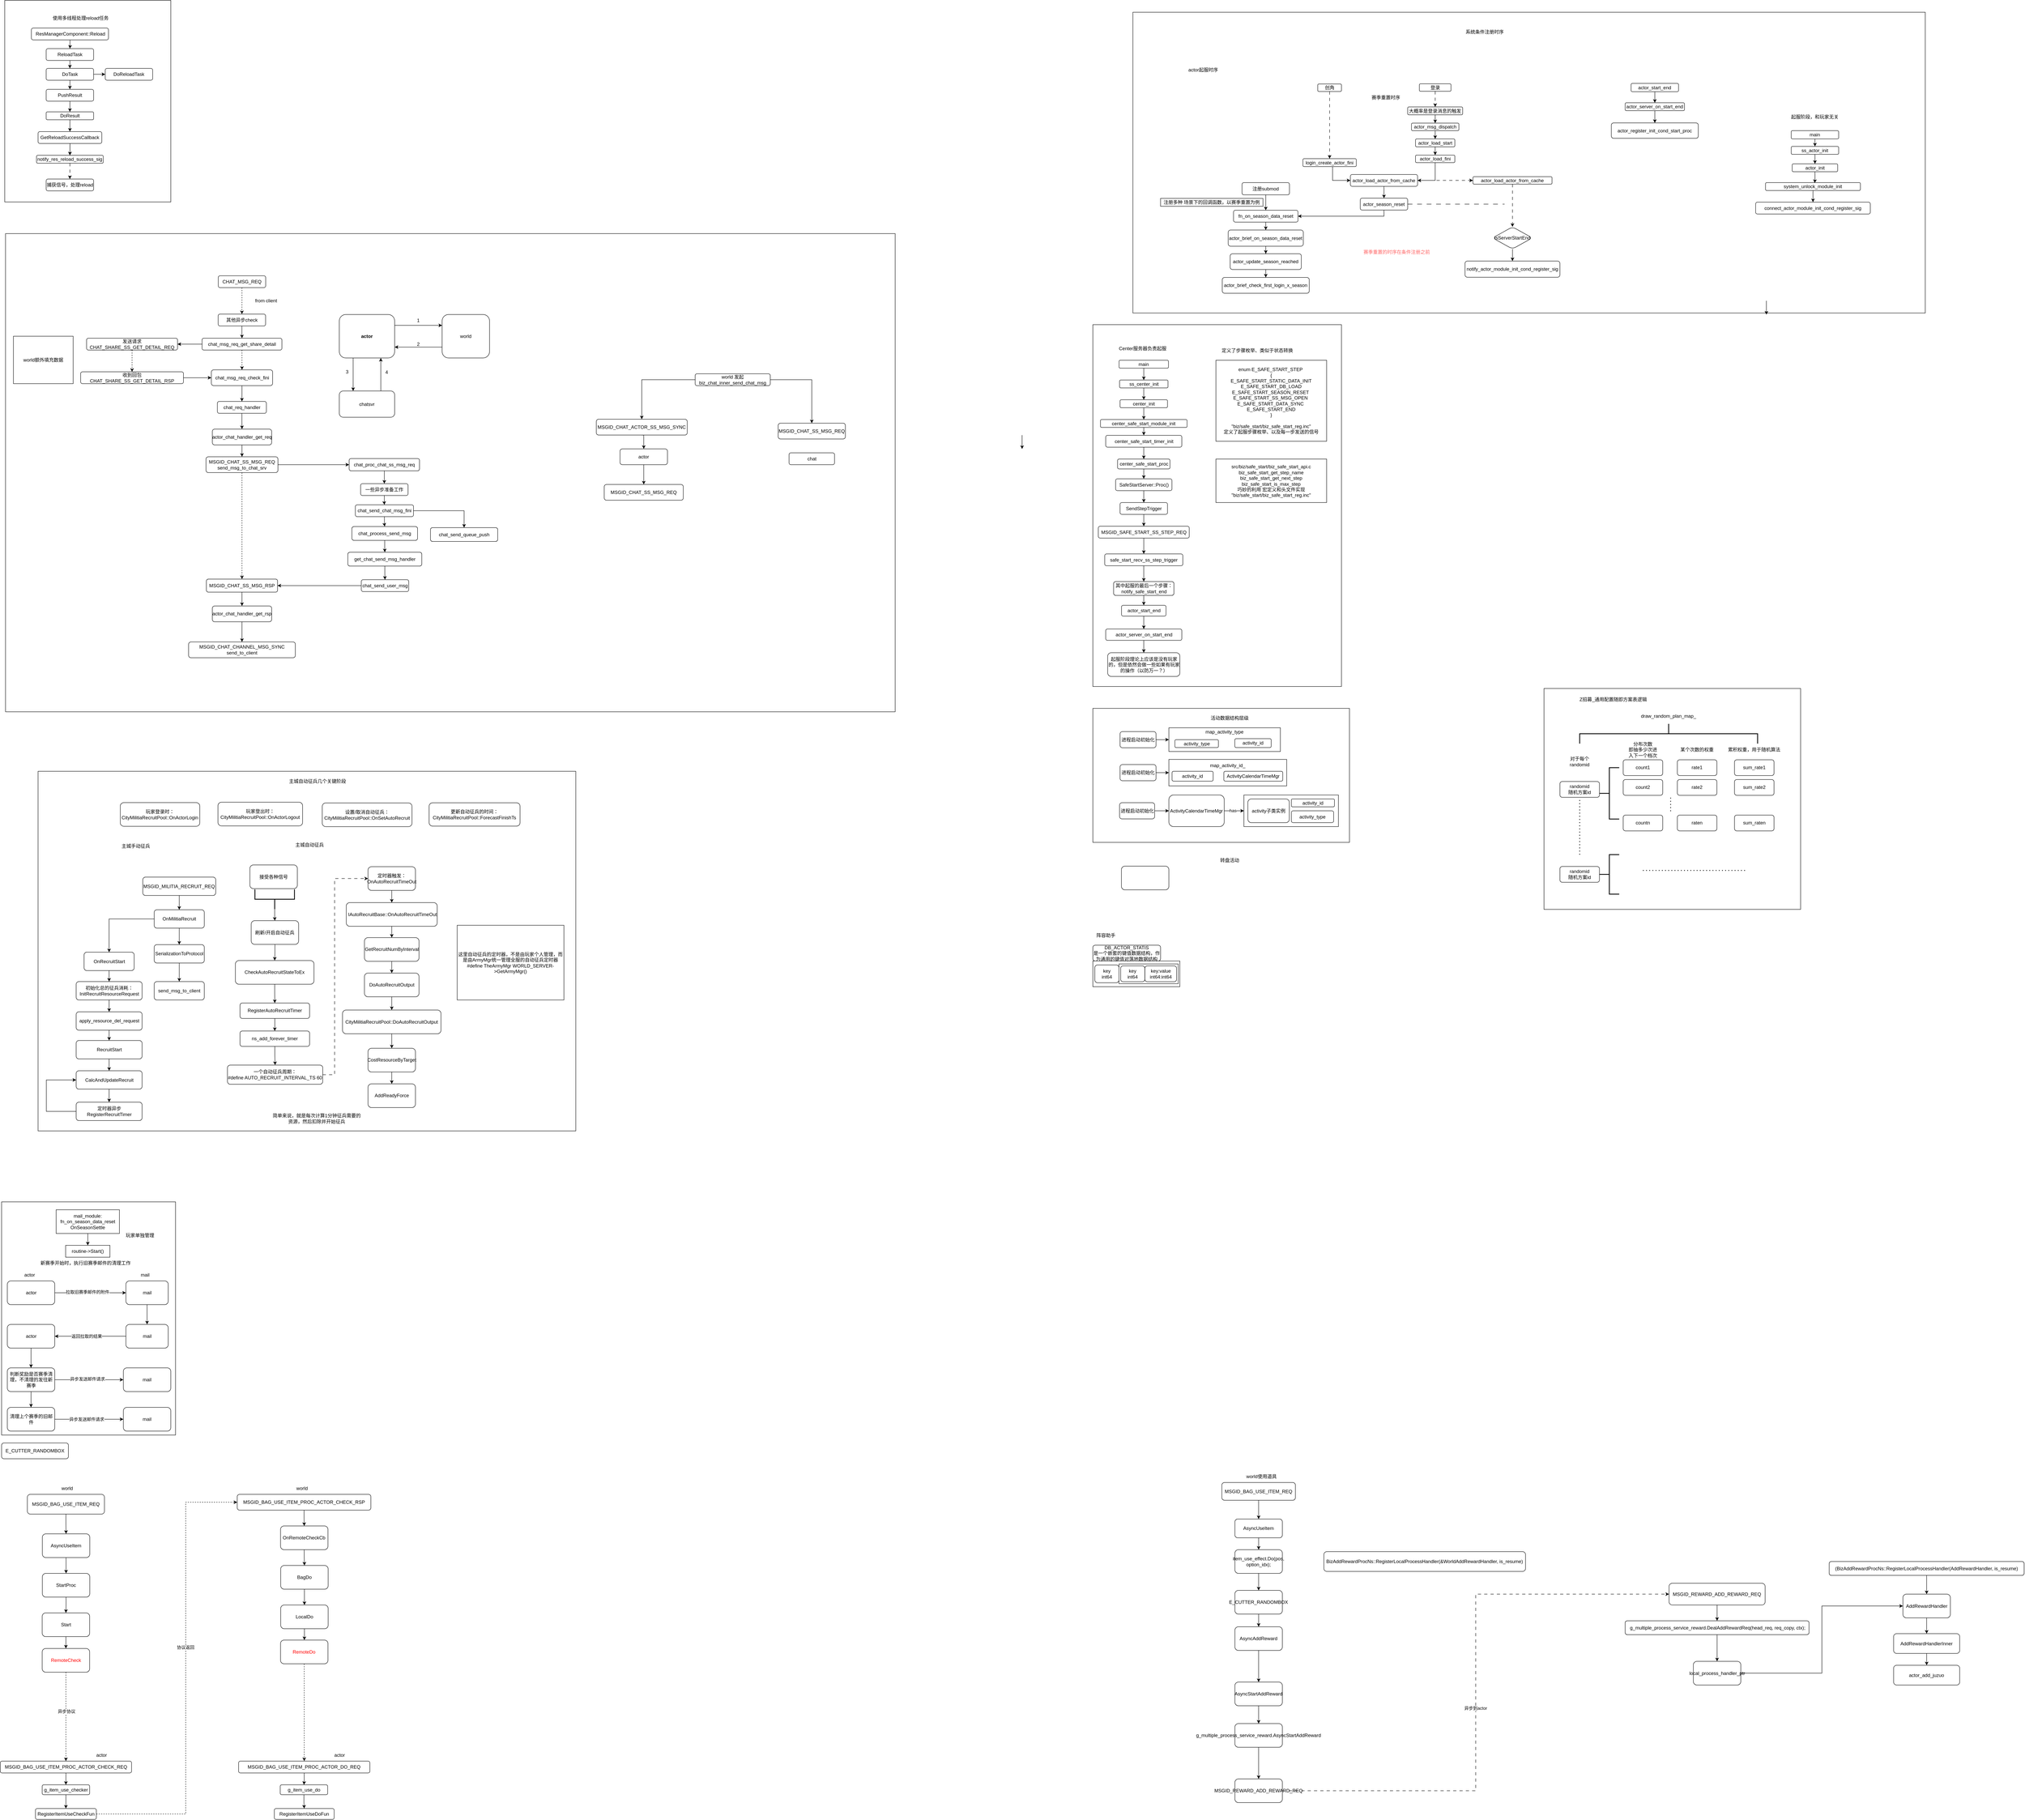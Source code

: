 <mxfile version="27.1.6">
  <diagram name="第 1 页" id="qeNGuSvpjeobcAF4kE78">
    <mxGraphModel dx="3864" dy="2277" grid="1" gridSize="10" guides="1" tooltips="1" connect="1" arrows="1" fold="1" page="1" pageScale="1" pageWidth="827" pageHeight="1169" math="0" shadow="0">
      <root>
        <mxCell id="0" />
        <mxCell id="1" parent="0" />
        <mxCell id="cu289itAmU5M3cn4rdSP-2" style="edgeStyle=orthogonalEdgeStyle;rounded=0;orthogonalLoop=1;jettySize=auto;html=1;" parent="1" source="cu289itAmU5M3cn4rdSP-1" target="cu289itAmU5M3cn4rdSP-5" edge="1">
          <mxGeometry relative="1" as="geometry">
            <mxPoint x="-775.86" y="-65.25" as="targetPoint" />
          </mxGeometry>
        </mxCell>
        <mxCell id="cu289itAmU5M3cn4rdSP-4" style="edgeStyle=orthogonalEdgeStyle;rounded=0;orthogonalLoop=1;jettySize=auto;html=1;" parent="1" source="cu289itAmU5M3cn4rdSP-1" target="cu289itAmU5M3cn4rdSP-6" edge="1">
          <mxGeometry relative="1" as="geometry">
            <mxPoint x="-650.86" y="-65.25" as="targetPoint" />
          </mxGeometry>
        </mxCell>
        <mxCell id="cu289itAmU5M3cn4rdSP-1" value="world 发起&lt;div&gt;&lt;span style=&quot;font-size: 12px;&quot;&gt;biz_chat_inner_send_chat_msg&lt;/span&gt;&lt;/div&gt;" style="rounded=1;whiteSpace=wrap;html=1;" parent="1" vertex="1">
          <mxGeometry x="-695.86" y="-185.25" width="190" height="30" as="geometry" />
        </mxCell>
        <mxCell id="cu289itAmU5M3cn4rdSP-9" style="edgeStyle=orthogonalEdgeStyle;rounded=0;orthogonalLoop=1;jettySize=auto;html=1;exitX=0.5;exitY=1;exitDx=0;exitDy=0;entryX=0.5;entryY=0;entryDx=0;entryDy=0;" parent="1" source="cu289itAmU5M3cn4rdSP-5" target="cu289itAmU5M3cn4rdSP-8" edge="1">
          <mxGeometry relative="1" as="geometry" />
        </mxCell>
        <mxCell id="cu289itAmU5M3cn4rdSP-5" value="&lt;span style=&quot;font-size: 12px;&quot;&gt;MSGID_CHAT_ACTOR_SS_MSG_SYNC&lt;/span&gt;" style="rounded=1;whiteSpace=wrap;html=1;" parent="1" vertex="1">
          <mxGeometry x="-945.86" y="-70.25" width="230" height="40" as="geometry" />
        </mxCell>
        <mxCell id="cu289itAmU5M3cn4rdSP-11" value="" style="edgeStyle=orthogonalEdgeStyle;rounded=0;orthogonalLoop=1;jettySize=auto;html=1;" parent="1" edge="1">
          <mxGeometry relative="1" as="geometry">
            <mxPoint x="131" y="-30" as="sourcePoint" />
            <mxPoint x="131" y="5" as="targetPoint" />
          </mxGeometry>
        </mxCell>
        <mxCell id="cu289itAmU5M3cn4rdSP-6" value="&lt;span style=&quot;font-size: 12px;&quot;&gt;MSGID_CHAT_SS_MSG_REQ&lt;/span&gt;" style="rounded=1;whiteSpace=wrap;html=1;" parent="1" vertex="1">
          <mxGeometry x="-485.86" y="-60.25" width="170" height="40" as="geometry" />
        </mxCell>
        <mxCell id="cu289itAmU5M3cn4rdSP-13" value="" style="edgeStyle=orthogonalEdgeStyle;rounded=0;orthogonalLoop=1;jettySize=auto;html=1;" parent="1" source="cu289itAmU5M3cn4rdSP-8" target="cu289itAmU5M3cn4rdSP-12" edge="1">
          <mxGeometry relative="1" as="geometry" />
        </mxCell>
        <mxCell id="cu289itAmU5M3cn4rdSP-8" value="actor" style="rounded=1;whiteSpace=wrap;html=1;" parent="1" vertex="1">
          <mxGeometry x="-885.86" y="4.75" width="120" height="40" as="geometry" />
        </mxCell>
        <mxCell id="cu289itAmU5M3cn4rdSP-10" value="chat" style="whiteSpace=wrap;html=1;rounded=1;" parent="1" vertex="1">
          <mxGeometry x="-458.36" y="14.75" width="115" height="30" as="geometry" />
        </mxCell>
        <mxCell id="cu289itAmU5M3cn4rdSP-12" value="&lt;span style=&quot;font-size: 12px;&quot;&gt;MSGID_CHAT_SS_MSG_REQ&lt;/span&gt;" style="whiteSpace=wrap;html=1;rounded=1;" parent="1" vertex="1">
          <mxGeometry x="-925.86" y="94.75" width="200" height="40" as="geometry" />
        </mxCell>
        <mxCell id="B_ZItwu6gVvBXF_GVGWg-1" value="&lt;span style=&quot;font-size: 12px;&quot;&gt;actor_brief_check_first_login_x_season&lt;/span&gt;" style="rounded=1;whiteSpace=wrap;html=1;" parent="1" vertex="1">
          <mxGeometry x="637.25" y="-429" width="220" height="40" as="geometry" />
        </mxCell>
        <mxCell id="B_ZItwu6gVvBXF_GVGWg-6" style="edgeStyle=orthogonalEdgeStyle;rounded=0;orthogonalLoop=1;jettySize=auto;html=1;" parent="1" source="B_ZItwu6gVvBXF_GVGWg-2" target="B_ZItwu6gVvBXF_GVGWg-1" edge="1">
          <mxGeometry relative="1" as="geometry" />
        </mxCell>
        <mxCell id="B_ZItwu6gVvBXF_GVGWg-2" value="&lt;span style=&quot;font-size: 12px;&quot;&gt;actor_update_season_reached&lt;/span&gt;" style="rounded=1;whiteSpace=wrap;html=1;" parent="1" vertex="1">
          <mxGeometry x="657.25" y="-489" width="180" height="40" as="geometry" />
        </mxCell>
        <mxCell id="B_ZItwu6gVvBXF_GVGWg-3" value="actor起服时序" style="text;html=1;align=center;verticalAlign=middle;whiteSpace=wrap;rounded=0;" parent="1" vertex="1">
          <mxGeometry x="542.25" y="-969.5" width="94" height="30" as="geometry" />
        </mxCell>
        <mxCell id="B_ZItwu6gVvBXF_GVGWg-5" style="edgeStyle=orthogonalEdgeStyle;rounded=0;orthogonalLoop=1;jettySize=auto;html=1;" parent="1" source="B_ZItwu6gVvBXF_GVGWg-4" target="B_ZItwu6gVvBXF_GVGWg-2" edge="1">
          <mxGeometry relative="1" as="geometry" />
        </mxCell>
        <mxCell id="B_ZItwu6gVvBXF_GVGWg-4" value="&lt;span style=&quot;font-size: 12px;&quot;&gt;actor_brief_on_season_data_reset&lt;/span&gt;" style="rounded=1;whiteSpace=wrap;html=1;" parent="1" vertex="1">
          <mxGeometry x="652.25" y="-549" width="190" height="41" as="geometry" />
        </mxCell>
        <mxCell id="B_ZItwu6gVvBXF_GVGWg-11" style="edgeStyle=orthogonalEdgeStyle;rounded=0;orthogonalLoop=1;jettySize=auto;html=1;entryX=0.5;entryY=0;entryDx=0;entryDy=0;" parent="1" source="B_ZItwu6gVvBXF_GVGWg-7" target="B_ZItwu6gVvBXF_GVGWg-10" edge="1">
          <mxGeometry relative="1" as="geometry" />
        </mxCell>
        <mxCell id="B_ZItwu6gVvBXF_GVGWg-7" value="注册submod" style="rounded=1;whiteSpace=wrap;html=1;" parent="1" vertex="1">
          <mxGeometry x="687.25" y="-669" width="120" height="31" as="geometry" />
        </mxCell>
        <mxCell id="B_ZItwu6gVvBXF_GVGWg-12" style="edgeStyle=orthogonalEdgeStyle;rounded=0;orthogonalLoop=1;jettySize=auto;html=1;entryX=0.5;entryY=0;entryDx=0;entryDy=0;" parent="1" source="B_ZItwu6gVvBXF_GVGWg-10" target="B_ZItwu6gVvBXF_GVGWg-4" edge="1">
          <mxGeometry relative="1" as="geometry" />
        </mxCell>
        <mxCell id="B_ZItwu6gVvBXF_GVGWg-10" value="&lt;span style=&quot;font-size: 12px;&quot;&gt;fn_on_season_data_reset&lt;/span&gt;" style="rounded=1;whiteSpace=wrap;html=1;" parent="1" vertex="1">
          <mxGeometry x="665.75" y="-599" width="163" height="30" as="geometry" />
        </mxCell>
        <mxCell id="B_ZItwu6gVvBXF_GVGWg-13" value="注册多种 场景下的回调函数，以赛季重置为例" style="rounded=0;whiteSpace=wrap;html=1;" parent="1" vertex="1">
          <mxGeometry x="481.25" y="-629" width="259" height="20" as="geometry" />
        </mxCell>
        <mxCell id="B_ZItwu6gVvBXF_GVGWg-36" style="edgeStyle=orthogonalEdgeStyle;rounded=0;orthogonalLoop=1;jettySize=auto;html=1;entryX=1;entryY=0.5;entryDx=0;entryDy=0;" parent="1" source="B_ZItwu6gVvBXF_GVGWg-14" target="B_ZItwu6gVvBXF_GVGWg-10" edge="1">
          <mxGeometry relative="1" as="geometry">
            <Array as="points">
              <mxPoint x="1046.25" y="-584.5" />
            </Array>
          </mxGeometry>
        </mxCell>
        <mxCell id="B_ZItwu6gVvBXF_GVGWg-14" value="&lt;span style=&quot;font-size: 12px;&quot;&gt;actor_season_reset&lt;/span&gt;" style="rounded=1;whiteSpace=wrap;html=1;" parent="1" vertex="1">
          <mxGeometry x="986.25" y="-629.5" width="120" height="30" as="geometry" />
        </mxCell>
        <mxCell id="B_ZItwu6gVvBXF_GVGWg-35" style="edgeStyle=orthogonalEdgeStyle;rounded=0;orthogonalLoop=1;jettySize=auto;html=1;entryX=0.5;entryY=0;entryDx=0;entryDy=0;" parent="1" source="B_ZItwu6gVvBXF_GVGWg-15" target="B_ZItwu6gVvBXF_GVGWg-14" edge="1">
          <mxGeometry relative="1" as="geometry" />
        </mxCell>
        <mxCell id="B_ZItwu6gVvBXF_GVGWg-65" style="edgeStyle=orthogonalEdgeStyle;rounded=0;orthogonalLoop=1;jettySize=auto;html=1;exitX=1;exitY=0.5;exitDx=0;exitDy=0;dashed=1;dashPattern=8 8;" parent="1" source="B_ZItwu6gVvBXF_GVGWg-15" target="B_ZItwu6gVvBXF_GVGWg-54" edge="1">
          <mxGeometry relative="1" as="geometry" />
        </mxCell>
        <mxCell id="B_ZItwu6gVvBXF_GVGWg-15" value="&lt;span style=&quot;font-size: 12px;&quot;&gt;actor_load_actor_from_cache&lt;/span&gt;" style="rounded=1;whiteSpace=wrap;html=1;" parent="1" vertex="1">
          <mxGeometry x="961.25" y="-689.5" width="170" height="30" as="geometry" />
        </mxCell>
        <mxCell id="B_ZItwu6gVvBXF_GVGWg-30" style="edgeStyle=orthogonalEdgeStyle;rounded=0;orthogonalLoop=1;jettySize=auto;html=1;entryX=0;entryY=0.5;entryDx=0;entryDy=0;" parent="1" source="B_ZItwu6gVvBXF_GVGWg-16" target="B_ZItwu6gVvBXF_GVGWg-15" edge="1">
          <mxGeometry relative="1" as="geometry">
            <Array as="points">
              <mxPoint x="916.25" y="-674.5" />
            </Array>
          </mxGeometry>
        </mxCell>
        <mxCell id="B_ZItwu6gVvBXF_GVGWg-16" value="&lt;span style=&quot;font-size: 12px;&quot;&gt;login_create_actor_fini&lt;/span&gt;" style="rounded=1;whiteSpace=wrap;html=1;" parent="1" vertex="1">
          <mxGeometry x="841.25" y="-729.5" width="135" height="20" as="geometry" />
        </mxCell>
        <mxCell id="B_ZItwu6gVvBXF_GVGWg-34" style="edgeStyle=orthogonalEdgeStyle;rounded=0;orthogonalLoop=1;jettySize=auto;html=1;dashed=1;dashPattern=8 8;" parent="1" source="B_ZItwu6gVvBXF_GVGWg-17" target="B_ZItwu6gVvBXF_GVGWg-16" edge="1">
          <mxGeometry relative="1" as="geometry" />
        </mxCell>
        <mxCell id="B_ZItwu6gVvBXF_GVGWg-17" value="创角" style="rounded=1;whiteSpace=wrap;html=1;" parent="1" vertex="1">
          <mxGeometry x="878.75" y="-918.5" width="60" height="19" as="geometry" />
        </mxCell>
        <mxCell id="B_ZItwu6gVvBXF_GVGWg-33" style="edgeStyle=orthogonalEdgeStyle;rounded=0;orthogonalLoop=1;jettySize=auto;html=1;entryX=0.5;entryY=0;entryDx=0;entryDy=0;dashed=1;dashPattern=8 8;" parent="1" source="B_ZItwu6gVvBXF_GVGWg-18" target="B_ZItwu6gVvBXF_GVGWg-22" edge="1">
          <mxGeometry relative="1" as="geometry" />
        </mxCell>
        <mxCell id="B_ZItwu6gVvBXF_GVGWg-18" value="登录" style="rounded=1;whiteSpace=wrap;html=1;" parent="1" vertex="1">
          <mxGeometry x="1135.75" y="-919" width="80" height="19" as="geometry" />
        </mxCell>
        <mxCell id="B_ZItwu6gVvBXF_GVGWg-29" style="edgeStyle=orthogonalEdgeStyle;rounded=0;orthogonalLoop=1;jettySize=auto;html=1;entryX=1;entryY=0.5;entryDx=0;entryDy=0;" parent="1" source="B_ZItwu6gVvBXF_GVGWg-19" target="B_ZItwu6gVvBXF_GVGWg-15" edge="1">
          <mxGeometry relative="1" as="geometry" />
        </mxCell>
        <mxCell id="B_ZItwu6gVvBXF_GVGWg-19" value="&lt;span style=&quot;font-size: 12px;&quot;&gt;actor_load_fini&lt;/span&gt;" style="rounded=1;whiteSpace=wrap;html=1;" parent="1" vertex="1">
          <mxGeometry x="1126" y="-738.5" width="99.5" height="19" as="geometry" />
        </mxCell>
        <mxCell id="B_ZItwu6gVvBXF_GVGWg-28" style="edgeStyle=orthogonalEdgeStyle;rounded=0;orthogonalLoop=1;jettySize=auto;html=1;entryX=0.5;entryY=0;entryDx=0;entryDy=0;" parent="1" source="B_ZItwu6gVvBXF_GVGWg-20" target="B_ZItwu6gVvBXF_GVGWg-19" edge="1">
          <mxGeometry relative="1" as="geometry" />
        </mxCell>
        <mxCell id="B_ZItwu6gVvBXF_GVGWg-20" value="&lt;span style=&quot;font-size: 12px;&quot;&gt;actor_load_start&lt;/span&gt;" style="rounded=1;whiteSpace=wrap;html=1;" parent="1" vertex="1">
          <mxGeometry x="1126" y="-779.5" width="99.5" height="20" as="geometry" />
        </mxCell>
        <mxCell id="B_ZItwu6gVvBXF_GVGWg-26" style="edgeStyle=orthogonalEdgeStyle;rounded=0;orthogonalLoop=1;jettySize=auto;html=1;entryX=0.5;entryY=0;entryDx=0;entryDy=0;" parent="1" source="B_ZItwu6gVvBXF_GVGWg-21" target="B_ZItwu6gVvBXF_GVGWg-20" edge="1">
          <mxGeometry relative="1" as="geometry" />
        </mxCell>
        <mxCell id="B_ZItwu6gVvBXF_GVGWg-21" value="&lt;span style=&quot;font-size: 12px;&quot;&gt;actor_msg_dispatch&lt;/span&gt;" style="rounded=1;whiteSpace=wrap;html=1;" parent="1" vertex="1">
          <mxGeometry x="1115.75" y="-819.5" width="120" height="19" as="geometry" />
        </mxCell>
        <mxCell id="B_ZItwu6gVvBXF_GVGWg-23" style="edgeStyle=orthogonalEdgeStyle;rounded=0;orthogonalLoop=1;jettySize=auto;html=1;entryX=0.5;entryY=0;entryDx=0;entryDy=0;" parent="1" source="B_ZItwu6gVvBXF_GVGWg-22" target="B_ZItwu6gVvBXF_GVGWg-21" edge="1">
          <mxGeometry relative="1" as="geometry" />
        </mxCell>
        <mxCell id="B_ZItwu6gVvBXF_GVGWg-22" value="大概率是登录消息的触发" style="rounded=1;whiteSpace=wrap;html=1;" parent="1" vertex="1">
          <mxGeometry x="1106.25" y="-860.5" width="139" height="20" as="geometry" />
        </mxCell>
        <mxCell id="B_ZItwu6gVvBXF_GVGWg-37" value="赛季重置时序" style="text;html=1;align=center;verticalAlign=middle;whiteSpace=wrap;rounded=0;" parent="1" vertex="1">
          <mxGeometry x="1001.25" y="-899.5" width="100" height="30" as="geometry" />
        </mxCell>
        <mxCell id="B_ZItwu6gVvBXF_GVGWg-38" value="系统条件注册时序" style="text;html=1;align=center;verticalAlign=middle;whiteSpace=wrap;rounded=0;" parent="1" vertex="1">
          <mxGeometry x="1235.75" y="-1059.5" width="130" height="19" as="geometry" />
        </mxCell>
        <mxCell id="B_ZItwu6gVvBXF_GVGWg-39" value="&lt;span style=&quot;font-size: 12px;&quot;&gt;connect_actor_module_init_cond_register_sig&lt;/span&gt;" style="rounded=1;whiteSpace=wrap;html=1;" parent="1" vertex="1">
          <mxGeometry x="1986.25" y="-619.5" width="290" height="30" as="geometry" />
        </mxCell>
        <mxCell id="B_ZItwu6gVvBXF_GVGWg-51" style="edgeStyle=orthogonalEdgeStyle;rounded=0;orthogonalLoop=1;jettySize=auto;html=1;" parent="1" source="B_ZItwu6gVvBXF_GVGWg-40" target="B_ZItwu6gVvBXF_GVGWg-39" edge="1">
          <mxGeometry relative="1" as="geometry" />
        </mxCell>
        <mxCell id="B_ZItwu6gVvBXF_GVGWg-40" value="&lt;span style=&quot;font-size: 12px;&quot;&gt;system_unlock_module_init&lt;/span&gt;" style="rounded=1;whiteSpace=wrap;html=1;" parent="1" vertex="1">
          <mxGeometry x="2011.25" y="-669" width="240" height="20" as="geometry" />
        </mxCell>
        <mxCell id="B_ZItwu6gVvBXF_GVGWg-41" value="&lt;span style=&quot;font-size: 12px;&quot;&gt;actor_init&lt;/span&gt;" style="rounded=1;whiteSpace=wrap;html=1;" parent="1" vertex="1">
          <mxGeometry x="2078.75" y="-716.5" width="115" height="20" as="geometry" />
        </mxCell>
        <mxCell id="B_ZItwu6gVvBXF_GVGWg-48" style="edgeStyle=orthogonalEdgeStyle;rounded=0;orthogonalLoop=1;jettySize=auto;html=1;entryX=0.5;entryY=0;entryDx=0;entryDy=0;" parent="1" source="B_ZItwu6gVvBXF_GVGWg-42" target="B_ZItwu6gVvBXF_GVGWg-41" edge="1">
          <mxGeometry relative="1" as="geometry" />
        </mxCell>
        <mxCell id="B_ZItwu6gVvBXF_GVGWg-42" value="&lt;span style=&quot;font-size: 12px;&quot;&gt;ss_actor_init&lt;/span&gt;" style="rounded=1;whiteSpace=wrap;html=1;" parent="1" vertex="1">
          <mxGeometry x="2076.25" y="-760.5" width="120" height="20" as="geometry" />
        </mxCell>
        <mxCell id="B_ZItwu6gVvBXF_GVGWg-45" style="edgeStyle=orthogonalEdgeStyle;rounded=0;orthogonalLoop=1;jettySize=auto;html=1;exitX=0.5;exitY=1;exitDx=0;exitDy=0;entryX=0.5;entryY=0;entryDx=0;entryDy=0;" parent="1" source="B_ZItwu6gVvBXF_GVGWg-43" target="B_ZItwu6gVvBXF_GVGWg-42" edge="1">
          <mxGeometry relative="1" as="geometry" />
        </mxCell>
        <mxCell id="B_ZItwu6gVvBXF_GVGWg-43" value="&lt;span style=&quot;font-size: 12px;&quot;&gt;main&lt;/span&gt;" style="rounded=1;whiteSpace=wrap;html=1;" parent="1" vertex="1">
          <mxGeometry x="2076.25" y="-800.5" width="120" height="21" as="geometry" />
        </mxCell>
        <mxCell id="B_ZItwu6gVvBXF_GVGWg-44" value="起服阶段，和玩家无关" style="text;html=1;align=center;verticalAlign=middle;whiteSpace=wrap;rounded=0;" parent="1" vertex="1">
          <mxGeometry x="2056.25" y="-850.5" width="160" height="30" as="geometry" />
        </mxCell>
        <mxCell id="B_ZItwu6gVvBXF_GVGWg-49" style="edgeStyle=orthogonalEdgeStyle;rounded=0;orthogonalLoop=1;jettySize=auto;html=1;entryX=0.518;entryY=0.048;entryDx=0;entryDy=0;entryPerimeter=0;" parent="1" source="B_ZItwu6gVvBXF_GVGWg-41" target="B_ZItwu6gVvBXF_GVGWg-40" edge="1">
          <mxGeometry relative="1" as="geometry" />
        </mxCell>
        <mxCell id="B_ZItwu6gVvBXF_GVGWg-53" value="&lt;span style=&quot;font-size: 12px;&quot;&gt;notify_actor_module_init_cond_register_sig&lt;/span&gt;" style="rounded=1;whiteSpace=wrap;html=1;" parent="1" vertex="1">
          <mxGeometry x="1251.25" y="-470.5" width="240" height="41" as="geometry" />
        </mxCell>
        <mxCell id="B_ZItwu6gVvBXF_GVGWg-56" value="" style="edgeStyle=orthogonalEdgeStyle;rounded=0;orthogonalLoop=1;jettySize=auto;html=1;dashed=1;dashPattern=8 8;" parent="1" source="B_ZItwu6gVvBXF_GVGWg-54" target="B_ZItwu6gVvBXF_GVGWg-55" edge="1">
          <mxGeometry relative="1" as="geometry" />
        </mxCell>
        <mxCell id="B_ZItwu6gVvBXF_GVGWg-54" value="&lt;span style=&quot;font-size: 12px;&quot;&gt;actor_load_actor_from_cache&lt;/span&gt;" style="rounded=1;whiteSpace=wrap;html=1;" parent="1" vertex="1">
          <mxGeometry x="1271.25" y="-684" width="200" height="19" as="geometry" />
        </mxCell>
        <mxCell id="B_ZItwu6gVvBXF_GVGWg-57" style="edgeStyle=orthogonalEdgeStyle;rounded=0;orthogonalLoop=1;jettySize=auto;html=1;entryX=0.5;entryY=0;entryDx=0;entryDy=0;" parent="1" source="B_ZItwu6gVvBXF_GVGWg-55" target="B_ZItwu6gVvBXF_GVGWg-53" edge="1">
          <mxGeometry relative="1" as="geometry" />
        </mxCell>
        <mxCell id="B_ZItwu6gVvBXF_GVGWg-55" value="&lt;span style=&quot;font-size: 12px;&quot;&gt;IsServerStartEnd&lt;/span&gt;" style="rhombus;whiteSpace=wrap;html=1;rounded=1;" parent="1" vertex="1">
          <mxGeometry x="1321.25" y="-557" width="100" height="56" as="geometry" />
        </mxCell>
        <mxCell id="B_ZItwu6gVvBXF_GVGWg-58" value="&lt;span style=&quot;font-size: 12px;&quot;&gt;actor_register_init_cond_start_proc&lt;/span&gt;" style="rounded=1;whiteSpace=wrap;html=1;" parent="1" vertex="1">
          <mxGeometry x="1621.25" y="-820" width="220" height="39" as="geometry" />
        </mxCell>
        <mxCell id="B_ZItwu6gVvBXF_GVGWg-62" style="edgeStyle=orthogonalEdgeStyle;rounded=0;orthogonalLoop=1;jettySize=auto;html=1;" parent="1" source="B_ZItwu6gVvBXF_GVGWg-59" target="B_ZItwu6gVvBXF_GVGWg-58" edge="1">
          <mxGeometry relative="1" as="geometry" />
        </mxCell>
        <mxCell id="B_ZItwu6gVvBXF_GVGWg-59" value="&lt;span style=&quot;font-size: 12px;&quot;&gt;actor_server_on_start_end&lt;/span&gt;" style="rounded=1;whiteSpace=wrap;html=1;" parent="1" vertex="1">
          <mxGeometry x="1656.25" y="-871" width="150" height="20" as="geometry" />
        </mxCell>
        <mxCell id="B_ZItwu6gVvBXF_GVGWg-64" style="edgeStyle=orthogonalEdgeStyle;rounded=0;orthogonalLoop=1;jettySize=auto;html=1;entryX=0.5;entryY=0;entryDx=0;entryDy=0;" parent="1" source="B_ZItwu6gVvBXF_GVGWg-63" target="B_ZItwu6gVvBXF_GVGWg-59" edge="1">
          <mxGeometry relative="1" as="geometry" />
        </mxCell>
        <mxCell id="B_ZItwu6gVvBXF_GVGWg-63" value="&lt;span style=&quot;font-size: 12px;&quot;&gt;actor_start_end&lt;/span&gt;" style="rounded=1;whiteSpace=wrap;html=1;" parent="1" vertex="1">
          <mxGeometry x="1671.25" y="-920" width="120" height="21" as="geometry" />
        </mxCell>
        <mxCell id="B_ZItwu6gVvBXF_GVGWg-66" value="" style="endArrow=none;html=1;rounded=0;exitX=1;exitY=0.5;exitDx=0;exitDy=0;dashed=1;dashPattern=12 12;" parent="1" source="B_ZItwu6gVvBXF_GVGWg-14" edge="1">
          <mxGeometry width="50" height="50" relative="1" as="geometry">
            <mxPoint x="1181.25" y="-569.5" as="sourcePoint" />
            <mxPoint x="1351.25" y="-614.5" as="targetPoint" />
          </mxGeometry>
        </mxCell>
        <mxCell id="B_ZItwu6gVvBXF_GVGWg-67" value="&lt;font style=&quot;color: rgb(255, 102, 102);&quot;&gt;赛季重置的时序在条件注册之前&lt;/font&gt;" style="text;html=1;align=center;verticalAlign=middle;whiteSpace=wrap;rounded=0;" parent="1" vertex="1">
          <mxGeometry x="986.25" y="-508" width="185" height="29.5" as="geometry" />
        </mxCell>
        <mxCell id="B_ZItwu6gVvBXF_GVGWg-68" value="Center服务器负责起服" style="text;html=1;align=center;verticalAlign=middle;whiteSpace=wrap;rounded=0;" parent="1" vertex="1">
          <mxGeometry x="321.25" y="-259.5" width="230" height="20" as="geometry" />
        </mxCell>
        <mxCell id="B_ZItwu6gVvBXF_GVGWg-71" value="" style="edgeStyle=orthogonalEdgeStyle;rounded=0;orthogonalLoop=1;jettySize=auto;html=1;" parent="1" source="B_ZItwu6gVvBXF_GVGWg-69" target="B_ZItwu6gVvBXF_GVGWg-70" edge="1">
          <mxGeometry relative="1" as="geometry" />
        </mxCell>
        <mxCell id="B_ZItwu6gVvBXF_GVGWg-69" value="main" style="rounded=1;whiteSpace=wrap;html=1;" parent="1" vertex="1">
          <mxGeometry x="376.25" y="-219.5" width="125" height="20" as="geometry" />
        </mxCell>
        <mxCell id="B_ZItwu6gVvBXF_GVGWg-73" value="" style="edgeStyle=orthogonalEdgeStyle;rounded=0;orthogonalLoop=1;jettySize=auto;html=1;" parent="1" source="B_ZItwu6gVvBXF_GVGWg-70" target="B_ZItwu6gVvBXF_GVGWg-72" edge="1">
          <mxGeometry relative="1" as="geometry" />
        </mxCell>
        <mxCell id="B_ZItwu6gVvBXF_GVGWg-70" value="&lt;span style=&quot;font-size: 12px;&quot;&gt;ss_center_init&lt;/span&gt;" style="whiteSpace=wrap;html=1;rounded=1;" parent="1" vertex="1">
          <mxGeometry x="377.5" y="-169.5" width="122.5" height="20" as="geometry" />
        </mxCell>
        <mxCell id="B_ZItwu6gVvBXF_GVGWg-75" style="edgeStyle=orthogonalEdgeStyle;rounded=0;orthogonalLoop=1;jettySize=auto;html=1;entryX=0.5;entryY=0;entryDx=0;entryDy=0;" parent="1" source="B_ZItwu6gVvBXF_GVGWg-72" target="B_ZItwu6gVvBXF_GVGWg-74" edge="1">
          <mxGeometry relative="1" as="geometry" />
        </mxCell>
        <mxCell id="B_ZItwu6gVvBXF_GVGWg-72" value="&lt;span style=&quot;font-size: 12px;&quot;&gt;center_init&lt;/span&gt;" style="whiteSpace=wrap;html=1;rounded=1;" parent="1" vertex="1">
          <mxGeometry x="378.75" y="-119.5" width="120" height="20" as="geometry" />
        </mxCell>
        <mxCell id="B_ZItwu6gVvBXF_GVGWg-77" style="edgeStyle=orthogonalEdgeStyle;rounded=0;orthogonalLoop=1;jettySize=auto;html=1;" parent="1" source="B_ZItwu6gVvBXF_GVGWg-74" target="B_ZItwu6gVvBXF_GVGWg-76" edge="1">
          <mxGeometry relative="1" as="geometry" />
        </mxCell>
        <mxCell id="B_ZItwu6gVvBXF_GVGWg-74" value="&lt;span style=&quot;font-size: 12px;&quot;&gt;center_safe_start_module_init&lt;/span&gt;" style="rounded=1;whiteSpace=wrap;html=1;" parent="1" vertex="1">
          <mxGeometry x="329.25" y="-69.5" width="219" height="20" as="geometry" />
        </mxCell>
        <mxCell id="B_ZItwu6gVvBXF_GVGWg-79" value="" style="edgeStyle=orthogonalEdgeStyle;rounded=0;orthogonalLoop=1;jettySize=auto;html=1;" parent="1" source="B_ZItwu6gVvBXF_GVGWg-76" target="B_ZItwu6gVvBXF_GVGWg-78" edge="1">
          <mxGeometry relative="1" as="geometry" />
        </mxCell>
        <mxCell id="B_ZItwu6gVvBXF_GVGWg-76" value="&lt;span style=&quot;font-size: 12px;&quot;&gt;center_safe_start_timer_init&lt;/span&gt;" style="rounded=1;whiteSpace=wrap;html=1;" parent="1" vertex="1">
          <mxGeometry x="342.5" y="-29.5" width="192.5" height="30" as="geometry" />
        </mxCell>
        <mxCell id="B_ZItwu6gVvBXF_GVGWg-81" value="" style="edgeStyle=orthogonalEdgeStyle;rounded=0;orthogonalLoop=1;jettySize=auto;html=1;" parent="1" source="B_ZItwu6gVvBXF_GVGWg-78" target="B_ZItwu6gVvBXF_GVGWg-80" edge="1">
          <mxGeometry relative="1" as="geometry" />
        </mxCell>
        <mxCell id="B_ZItwu6gVvBXF_GVGWg-78" value="&lt;span style=&quot;font-size: 12px;&quot;&gt;center_safe_start_proc&lt;/span&gt;" style="whiteSpace=wrap;html=1;rounded=1;" parent="1" vertex="1">
          <mxGeometry x="372.5" y="30.5" width="132.5" height="25" as="geometry" />
        </mxCell>
        <mxCell id="B_ZItwu6gVvBXF_GVGWg-83" value="" style="edgeStyle=orthogonalEdgeStyle;rounded=0;orthogonalLoop=1;jettySize=auto;html=1;" parent="1" source="B_ZItwu6gVvBXF_GVGWg-80" target="B_ZItwu6gVvBXF_GVGWg-82" edge="1">
          <mxGeometry relative="1" as="geometry" />
        </mxCell>
        <mxCell id="B_ZItwu6gVvBXF_GVGWg-80" value="&lt;span style=&quot;font-size: 12px;&quot;&gt;SafeStartServer::Proc()&lt;/span&gt;" style="whiteSpace=wrap;html=1;rounded=1;" parent="1" vertex="1">
          <mxGeometry x="367.5" y="80.5" width="142.5" height="30" as="geometry" />
        </mxCell>
        <mxCell id="B_ZItwu6gVvBXF_GVGWg-85" value="" style="edgeStyle=orthogonalEdgeStyle;rounded=0;orthogonalLoop=1;jettySize=auto;html=1;" parent="1" source="B_ZItwu6gVvBXF_GVGWg-82" target="B_ZItwu6gVvBXF_GVGWg-84" edge="1">
          <mxGeometry relative="1" as="geometry" />
        </mxCell>
        <mxCell id="B_ZItwu6gVvBXF_GVGWg-82" value="&lt;span style=&quot;font-size: 12px;&quot;&gt;SendStepTrigger&lt;/span&gt;" style="whiteSpace=wrap;html=1;rounded=1;" parent="1" vertex="1">
          <mxGeometry x="378.75" y="140.5" width="120" height="30" as="geometry" />
        </mxCell>
        <mxCell id="B_ZItwu6gVvBXF_GVGWg-87" value="" style="edgeStyle=orthogonalEdgeStyle;rounded=0;orthogonalLoop=1;jettySize=auto;html=1;" parent="1" source="B_ZItwu6gVvBXF_GVGWg-84" target="B_ZItwu6gVvBXF_GVGWg-86" edge="1">
          <mxGeometry relative="1" as="geometry" />
        </mxCell>
        <mxCell id="B_ZItwu6gVvBXF_GVGWg-84" value="&lt;span style=&quot;font-size: 12px;&quot;&gt;MSGID_SAFE_START_SS_STEP_REQ&lt;/span&gt;" style="whiteSpace=wrap;html=1;rounded=1;" parent="1" vertex="1">
          <mxGeometry x="323.75" y="200.5" width="230" height="30" as="geometry" />
        </mxCell>
        <mxCell id="B_ZItwu6gVvBXF_GVGWg-93" value="" style="edgeStyle=orthogonalEdgeStyle;rounded=0;orthogonalLoop=1;jettySize=auto;html=1;" parent="1" source="B_ZItwu6gVvBXF_GVGWg-86" target="B_ZItwu6gVvBXF_GVGWg-92" edge="1">
          <mxGeometry relative="1" as="geometry" />
        </mxCell>
        <mxCell id="B_ZItwu6gVvBXF_GVGWg-86" value="&lt;span style=&quot;font-size: 12px;&quot;&gt;safe_start_recv_ss_step_trigger&lt;/span&gt;" style="whiteSpace=wrap;html=1;rounded=1;" parent="1" vertex="1">
          <mxGeometry x="340" y="270.5" width="197.5" height="30" as="geometry" />
        </mxCell>
        <mxCell id="B_ZItwu6gVvBXF_GVGWg-88" value="&lt;div&gt;&lt;span style=&quot;font-size: 12px;&quot;&gt;enum E_SAFE_START_STEP&amp;nbsp;&lt;/span&gt;&lt;/div&gt;&lt;div&gt;&lt;span style=&quot;font-size: 12px;&quot;&gt;{&lt;/span&gt;&lt;/div&gt;&lt;div&gt;&lt;span style=&quot;font-size: 12px;&quot;&gt;E_SAFE_START_STATIC_DATA_INIT&lt;/span&gt;&lt;/div&gt;&lt;div&gt;&lt;div style=&quot;&quot;&gt;&lt;span style=&quot;font-size: 12px;&quot;&gt;E_SAFE_START_DB_LOAD&lt;/span&gt;&lt;/div&gt;&lt;div style=&quot;&quot;&gt;&lt;span style=&quot;font-size: 12px;&quot;&gt;E_SAFE_START_SEASON_RESET&amp;nbsp;&lt;/span&gt;&lt;/div&gt;&lt;div style=&quot;&quot;&gt;&lt;span style=&quot;font-size: 12px;&quot;&gt;E_SAFE_START_SS_MSG_OPEN&amp;nbsp;&lt;/span&gt;&lt;/div&gt;&lt;div style=&quot;&quot;&gt;&lt;span style=&quot;font-size: 12px;&quot;&gt;E_SAFE_START_DATA_SYNC&amp;nbsp;&lt;/span&gt;&lt;/div&gt;&lt;div style=&quot;&quot;&gt;&lt;span style=&quot;font-size: 12px;&quot;&gt;E_SAFE_START_END&lt;/span&gt;&lt;/div&gt;&lt;/div&gt;&lt;div style=&quot;&quot;&gt;&lt;span style=&quot;font-size: 12px;&quot;&gt;}&lt;/span&gt;&lt;/div&gt;&lt;div style=&quot;&quot;&gt;&lt;span style=&quot;font-size: 12px;&quot;&gt;&lt;br&gt;&lt;/span&gt;&lt;/div&gt;&lt;div style=&quot;&quot;&gt;&lt;span style=&quot;font-size: 12px;&quot;&gt;&quot;biz/safe_start/biz_safe_start_reg.inc&quot;&lt;/span&gt;&lt;/div&gt;&lt;div style=&quot;&quot;&gt;&lt;span style=&quot;font-size: 12px;&quot;&gt;定义了起服步骤枚举、以及每一步发送的信号&lt;/span&gt;&lt;/div&gt;" style="rounded=0;whiteSpace=wrap;html=1;" parent="1" vertex="1">
          <mxGeometry x="621.25" y="-219.5" width="280" height="205" as="geometry" />
        </mxCell>
        <mxCell id="B_ZItwu6gVvBXF_GVGWg-89" value="定义了步骤枚举、类似于状态转换" style="text;html=1;align=center;verticalAlign=middle;whiteSpace=wrap;rounded=0;" parent="1" vertex="1">
          <mxGeometry x="620.75" y="-259.5" width="210" height="30" as="geometry" />
        </mxCell>
        <mxCell id="B_ZItwu6gVvBXF_GVGWg-91" value="&lt;span style=&quot;font-size: 12px;&quot;&gt;src/biz/safe_start/biz_safe_start_api.c&lt;/span&gt;&lt;div&gt;&lt;span style=&quot;font-size: 12px;&quot;&gt;biz_safe_start_get_step_name&lt;/span&gt;&lt;/div&gt;&lt;div&gt;&lt;span style=&quot;font-size: 12px;&quot;&gt;biz_safe_start_get_next_step&lt;/span&gt;&lt;/div&gt;&lt;div&gt;&lt;span style=&quot;font-size: 12px;&quot;&gt;biz_safe_start_is_max_step&lt;/span&gt;&lt;/div&gt;&lt;div&gt;&lt;span style=&quot;font-size: 12px;&quot;&gt;巧妙的利用 宏定义和头文件实现&lt;/span&gt;&lt;/div&gt;&lt;div&gt;&lt;span style=&quot;font-size: 12px;&quot;&gt;&quot;biz/safe_start/biz_safe_start_reg.inc&quot;&lt;/span&gt;&lt;/div&gt;" style="rounded=0;whiteSpace=wrap;html=1;" parent="1" vertex="1">
          <mxGeometry x="621.25" y="30.5" width="280" height="110" as="geometry" />
        </mxCell>
        <mxCell id="B_ZItwu6gVvBXF_GVGWg-95" value="" style="edgeStyle=orthogonalEdgeStyle;rounded=0;orthogonalLoop=1;jettySize=auto;html=1;" parent="1" source="B_ZItwu6gVvBXF_GVGWg-92" target="B_ZItwu6gVvBXF_GVGWg-94" edge="1">
          <mxGeometry relative="1" as="geometry" />
        </mxCell>
        <mxCell id="B_ZItwu6gVvBXF_GVGWg-92" value="其中起服的最后一个步骤：&lt;div&gt;&lt;span style=&quot;font-size: 12px;&quot;&gt;notify_safe_start_end&lt;/span&gt;&lt;/div&gt;" style="whiteSpace=wrap;html=1;rounded=1;" parent="1" vertex="1">
          <mxGeometry x="362.5" y="340.5" width="152.5" height="35" as="geometry" />
        </mxCell>
        <mxCell id="B_ZItwu6gVvBXF_GVGWg-97" value="" style="edgeStyle=orthogonalEdgeStyle;rounded=0;orthogonalLoop=1;jettySize=auto;html=1;" parent="1" source="B_ZItwu6gVvBXF_GVGWg-94" target="B_ZItwu6gVvBXF_GVGWg-96" edge="1">
          <mxGeometry relative="1" as="geometry" />
        </mxCell>
        <mxCell id="B_ZItwu6gVvBXF_GVGWg-94" value="&lt;span style=&quot;font-size: 12px;&quot;&gt;actor_start_end&lt;/span&gt;" style="whiteSpace=wrap;html=1;rounded=1;" parent="1" vertex="1">
          <mxGeometry x="382.5" y="400.5" width="112.5" height="27.5" as="geometry" />
        </mxCell>
        <mxCell id="B_ZItwu6gVvBXF_GVGWg-99" value="" style="edgeStyle=orthogonalEdgeStyle;rounded=0;orthogonalLoop=1;jettySize=auto;html=1;" parent="1" source="B_ZItwu6gVvBXF_GVGWg-96" target="B_ZItwu6gVvBXF_GVGWg-98" edge="1">
          <mxGeometry relative="1" as="geometry" />
        </mxCell>
        <mxCell id="B_ZItwu6gVvBXF_GVGWg-96" value="&lt;span style=&quot;font-size: 12px;&quot;&gt;actor_server_on_start_end&lt;/span&gt;" style="whiteSpace=wrap;html=1;rounded=1;" parent="1" vertex="1">
          <mxGeometry x="342.5" y="460.5" width="192.5" height="28.75" as="geometry" />
        </mxCell>
        <mxCell id="B_ZItwu6gVvBXF_GVGWg-98" value="起服阶段理论上应该是没有玩家的，但是依然会做一些如果有玩家的操作（以防万一？）" style="whiteSpace=wrap;html=1;rounded=1;" parent="1" vertex="1">
          <mxGeometry x="347.5" y="520.5" width="182.5" height="60" as="geometry" />
        </mxCell>
        <mxCell id="zRoHCxFqhub0pgfLIG4p-1" value="" style="rounded=0;whiteSpace=wrap;html=1;fillColor=none;" parent="1" vertex="1">
          <mxGeometry x="411.25" y="-1100" width="2004" height="761" as="geometry" />
        </mxCell>
        <mxCell id="zRoHCxFqhub0pgfLIG4p-3" value="" style="rounded=0;whiteSpace=wrap;html=1;fillColor=none;" parent="1" vertex="1">
          <mxGeometry x="-2440" y="-540" width="2250" height="1210" as="geometry" />
        </mxCell>
        <mxCell id="zRoHCxFqhub0pgfLIG4p-7" value="" style="edgeStyle=orthogonalEdgeStyle;rounded=0;orthogonalLoop=1;jettySize=auto;html=1;" parent="1" edge="1">
          <mxGeometry relative="1" as="geometry">
            <mxPoint x="2013.5" y="-370" as="sourcePoint" />
            <mxPoint x="2013.5" y="-335" as="targetPoint" />
          </mxGeometry>
        </mxCell>
        <mxCell id="zRoHCxFqhub0pgfLIG4p-8" value="" style="rounded=0;whiteSpace=wrap;html=1;fillColor=none;" parent="1" vertex="1">
          <mxGeometry x="310" y="-309.5" width="628.75" height="915.5" as="geometry" />
        </mxCell>
        <mxCell id="zRoHCxFqhub0pgfLIG4p-9" value="map_activity_type" style="text;html=1;align=center;verticalAlign=middle;whiteSpace=wrap;rounded=0;" parent="1" vertex="1">
          <mxGeometry x="553.25" y="710.5" width="180" height="20" as="geometry" />
        </mxCell>
        <mxCell id="zRoHCxFqhub0pgfLIG4p-10" value="activity_id" style="rounded=1;whiteSpace=wrap;html=1;" parent="1" vertex="1">
          <mxGeometry x="510.25" y="820.5" width="104" height="25" as="geometry" />
        </mxCell>
        <mxCell id="zRoHCxFqhub0pgfLIG4p-11" value="activity子类实例" style="rounded=1;whiteSpace=wrap;html=1;" parent="1" vertex="1">
          <mxGeometry x="702" y="890.5" width="105" height="60" as="geometry" />
        </mxCell>
        <mxCell id="zRoHCxFqhub0pgfLIG4p-12" value="&lt;span style=&quot;font-size: 12px;&quot;&gt;ActivityCalendarTimeMgr&lt;/span&gt;" style="rounded=1;whiteSpace=wrap;html=1;" parent="1" vertex="1">
          <mxGeometry x="641.25" y="820.5" width="149" height="25" as="geometry" />
        </mxCell>
        <mxCell id="zRoHCxFqhub0pgfLIG4p-13" value="activity_type" style="rounded=1;whiteSpace=wrap;html=1;" parent="1" vertex="1">
          <mxGeometry x="812" y="920.5" width="107" height="30" as="geometry" />
        </mxCell>
        <mxCell id="zRoHCxFqhub0pgfLIG4p-15" value="" style="rounded=0;whiteSpace=wrap;html=1;fillColor=none;" parent="1" vertex="1">
          <mxGeometry x="502.25" y="710.5" width="282" height="60" as="geometry" />
        </mxCell>
        <mxCell id="zRoHCxFqhub0pgfLIG4p-16" value="activity_id" style="rounded=1;whiteSpace=wrap;html=1;" parent="1" vertex="1">
          <mxGeometry x="812" y="890.5" width="109" height="20" as="geometry" />
        </mxCell>
        <mxCell id="zRoHCxFqhub0pgfLIG4p-19" style="edgeStyle=orthogonalEdgeStyle;rounded=0;orthogonalLoop=1;jettySize=auto;html=1;entryX=0;entryY=0.5;entryDx=0;entryDy=0;" parent="1" source="zRoHCxFqhub0pgfLIG4p-17" target="zRoHCxFqhub0pgfLIG4p-18" edge="1">
          <mxGeometry relative="1" as="geometry" />
        </mxCell>
        <mxCell id="zRoHCxFqhub0pgfLIG4p-20" value="has" style="edgeLabel;html=1;align=center;verticalAlign=middle;resizable=0;points=[];" parent="zRoHCxFqhub0pgfLIG4p-19" vertex="1" connectable="0">
          <mxGeometry x="-0.139" y="1" relative="1" as="geometry">
            <mxPoint as="offset" />
          </mxGeometry>
        </mxCell>
        <mxCell id="zRoHCxFqhub0pgfLIG4p-17" value="&lt;span style=&quot;font-size: 12px;&quot;&gt;ActivityCalendarTimeMgr&lt;/span&gt;" style="rounded=1;whiteSpace=wrap;html=1;fillColor=none;" parent="1" vertex="1">
          <mxGeometry x="502.25" y="880.5" width="140" height="80" as="geometry" />
        </mxCell>
        <mxCell id="zRoHCxFqhub0pgfLIG4p-18" value="" style="rounded=0;whiteSpace=wrap;html=1;fillColor=none;" parent="1" vertex="1">
          <mxGeometry x="692" y="880.5" width="239" height="80" as="geometry" />
        </mxCell>
        <mxCell id="zRoHCxFqhub0pgfLIG4p-21" value="" style="rounded=0;whiteSpace=wrap;html=1;fillColor=none;" parent="1" vertex="1">
          <mxGeometry x="502.25" y="790.5" width="298" height="67" as="geometry" />
        </mxCell>
        <mxCell id="zRoHCxFqhub0pgfLIG4p-22" value="map_activity_id_" style="text;html=1;align=center;verticalAlign=middle;whiteSpace=wrap;rounded=0;" parent="1" vertex="1">
          <mxGeometry x="621.25" y="790.5" width="60" height="30" as="geometry" />
        </mxCell>
        <mxCell id="zRoHCxFqhub0pgfLIG4p-25" value="activity_type" style="rounded=1;whiteSpace=wrap;html=1;" parent="1" vertex="1">
          <mxGeometry x="517.5" y="740.5" width="110" height="20" as="geometry" />
        </mxCell>
        <mxCell id="zRoHCxFqhub0pgfLIG4p-26" value="activity_id" style="rounded=1;whiteSpace=wrap;html=1;" parent="1" vertex="1">
          <mxGeometry x="669" y="738" width="92" height="22.5" as="geometry" />
        </mxCell>
        <mxCell id="zRoHCxFqhub0pgfLIG4p-27" value="活动数据结构层级" style="text;html=1;align=center;verticalAlign=middle;whiteSpace=wrap;rounded=0;" parent="1" vertex="1">
          <mxGeometry x="591.25" y="670.5" width="130" height="30" as="geometry" />
        </mxCell>
        <mxCell id="zRoHCxFqhub0pgfLIG4p-29" style="edgeStyle=orthogonalEdgeStyle;rounded=0;orthogonalLoop=1;jettySize=auto;html=1;entryX=0;entryY=0.5;entryDx=0;entryDy=0;" parent="1" source="zRoHCxFqhub0pgfLIG4p-28" target="zRoHCxFqhub0pgfLIG4p-15" edge="1">
          <mxGeometry relative="1" as="geometry" />
        </mxCell>
        <mxCell id="zRoHCxFqhub0pgfLIG4p-28" value="进程启动初始化" style="rounded=1;whiteSpace=wrap;html=1;" parent="1" vertex="1">
          <mxGeometry x="378.75" y="720" width="91" height="41" as="geometry" />
        </mxCell>
        <mxCell id="zRoHCxFqhub0pgfLIG4p-31" style="edgeStyle=orthogonalEdgeStyle;rounded=0;orthogonalLoop=1;jettySize=auto;html=1;entryX=0;entryY=0.5;entryDx=0;entryDy=0;" parent="1" source="zRoHCxFqhub0pgfLIG4p-30" target="zRoHCxFqhub0pgfLIG4p-21" edge="1">
          <mxGeometry relative="1" as="geometry" />
        </mxCell>
        <mxCell id="zRoHCxFqhub0pgfLIG4p-30" value="进程启动初始化" style="rounded=1;whiteSpace=wrap;html=1;" parent="1" vertex="1">
          <mxGeometry x="378.75" y="803.5" width="91" height="41" as="geometry" />
        </mxCell>
        <mxCell id="zRoHCxFqhub0pgfLIG4p-33" style="edgeStyle=orthogonalEdgeStyle;rounded=0;orthogonalLoop=1;jettySize=auto;html=1;entryX=0;entryY=0.5;entryDx=0;entryDy=0;" parent="1" source="zRoHCxFqhub0pgfLIG4p-32" target="zRoHCxFqhub0pgfLIG4p-17" edge="1">
          <mxGeometry relative="1" as="geometry" />
        </mxCell>
        <mxCell id="zRoHCxFqhub0pgfLIG4p-32" value="进程启动初始化" style="rounded=1;whiteSpace=wrap;html=1;" parent="1" vertex="1">
          <mxGeometry x="377.5" y="900" width="88.75" height="41" as="geometry" />
        </mxCell>
        <mxCell id="zRoHCxFqhub0pgfLIG4p-34" value="转盘活动" style="text;html=1;align=center;verticalAlign=middle;whiteSpace=wrap;rounded=0;" parent="1" vertex="1">
          <mxGeometry x="626.25" y="1030.5" width="60" height="30" as="geometry" />
        </mxCell>
        <mxCell id="zRoHCxFqhub0pgfLIG4p-35" value="" style="rounded=1;whiteSpace=wrap;html=1;" parent="1" vertex="1">
          <mxGeometry x="382.25" y="1060.5" width="120" height="60" as="geometry" />
        </mxCell>
        <mxCell id="mee3YIci8tBRzsPqEMWJ-2" value="阵容助手" style="text;html=1;align=center;verticalAlign=middle;whiteSpace=wrap;rounded=0;" parent="1" vertex="1">
          <mxGeometry x="312.5" y="1220.5" width="60" height="30" as="geometry" />
        </mxCell>
        <mxCell id="mee3YIci8tBRzsPqEMWJ-3" value="key&lt;div&gt;int64&lt;/div&gt;" style="rounded=1;whiteSpace=wrap;html=1;" parent="1" vertex="1">
          <mxGeometry x="380.38" y="1313" width="61" height="40" as="geometry" />
        </mxCell>
        <mxCell id="mee3YIci8tBRzsPqEMWJ-4" value="key:value&lt;div&gt;int64:int64&lt;/div&gt;" style="rounded=1;whiteSpace=wrap;html=1;" parent="1" vertex="1">
          <mxGeometry x="441.63" y="1313" width="80" height="40" as="geometry" />
        </mxCell>
        <mxCell id="mee3YIci8tBRzsPqEMWJ-5" value="" style="rounded=0;whiteSpace=wrap;html=1;fillColor=none;" parent="1" vertex="1">
          <mxGeometry x="376" y="1308" width="150" height="50" as="geometry" />
        </mxCell>
        <mxCell id="mee3YIci8tBRzsPqEMWJ-6" value="key&lt;div&gt;int64&lt;/div&gt;" style="rounded=1;whiteSpace=wrap;html=1;" parent="1" vertex="1">
          <mxGeometry x="315" y="1310.5" width="61" height="45" as="geometry" />
        </mxCell>
        <mxCell id="mee3YIci8tBRzsPqEMWJ-7" value="" style="rounded=0;whiteSpace=wrap;html=1;fillColor=none;" parent="1" vertex="1">
          <mxGeometry x="310" y="1300.5" width="220" height="65" as="geometry" />
        </mxCell>
        <mxCell id="mee3YIci8tBRzsPqEMWJ-8" value="&lt;span style=&quot;font-size: 12px;&quot;&gt;DB_ACTOR_STATIS&lt;/span&gt;&lt;div&gt;是一个嵌套的键值数据结构，作为通用的键值对落地数据结构&lt;/div&gt;" style="rounded=1;whiteSpace=wrap;html=1;" parent="1" vertex="1">
          <mxGeometry x="310" y="1260.5" width="171.25" height="40" as="geometry" />
        </mxCell>
        <mxCell id="pg9ut7wCXdCDibrXwmmR-1" value="randomid&lt;div&gt;随机方案id&lt;/div&gt;" style="rounded=1;whiteSpace=wrap;html=1;" parent="1" vertex="1">
          <mxGeometry x="1491.25" y="846.37" width="100" height="40" as="geometry" />
        </mxCell>
        <mxCell id="pg9ut7wCXdCDibrXwmmR-2" value="count1" style="rounded=1;whiteSpace=wrap;html=1;" parent="1" vertex="1">
          <mxGeometry x="1651.25" y="791.37" width="100" height="40" as="geometry" />
        </mxCell>
        <mxCell id="pg9ut7wCXdCDibrXwmmR-3" value="rate1" style="rounded=1;whiteSpace=wrap;html=1;" parent="1" vertex="1">
          <mxGeometry x="1788.25" y="791.37" width="100" height="40" as="geometry" />
        </mxCell>
        <mxCell id="pg9ut7wCXdCDibrXwmmR-4" value="sum_rate1" style="rounded=1;whiteSpace=wrap;html=1;" parent="1" vertex="1">
          <mxGeometry x="1932.75" y="791.37" width="100" height="40" as="geometry" />
        </mxCell>
        <mxCell id="pg9ut7wCXdCDibrXwmmR-5" value="对于每个randomid" style="text;html=1;align=center;verticalAlign=middle;whiteSpace=wrap;rounded=0;" parent="1" vertex="1">
          <mxGeometry x="1511.25" y="781.37" width="60" height="30" as="geometry" />
        </mxCell>
        <mxCell id="pg9ut7wCXdCDibrXwmmR-6" value="分布次数&lt;div&gt;即抽多少次进入下一个档次&lt;/div&gt;" style="text;html=1;align=center;verticalAlign=middle;whiteSpace=wrap;rounded=0;" parent="1" vertex="1">
          <mxGeometry x="1661.25" y="751.37" width="80" height="30" as="geometry" />
        </mxCell>
        <mxCell id="pg9ut7wCXdCDibrXwmmR-7" value="某个次数的权重" style="text;html=1;align=center;verticalAlign=middle;whiteSpace=wrap;rounded=0;" parent="1" vertex="1">
          <mxGeometry x="1795.25" y="751.37" width="86" height="30" as="geometry" />
        </mxCell>
        <mxCell id="pg9ut7wCXdCDibrXwmmR-8" value="累积权重，用于随机算法" style="text;html=1;align=center;verticalAlign=middle;whiteSpace=wrap;rounded=0;" parent="1" vertex="1">
          <mxGeometry x="1911.25" y="751.37" width="143" height="30" as="geometry" />
        </mxCell>
        <mxCell id="pg9ut7wCXdCDibrXwmmR-9" value="count2" style="rounded=1;whiteSpace=wrap;html=1;" parent="1" vertex="1">
          <mxGeometry x="1651.25" y="841.37" width="100" height="40" as="geometry" />
        </mxCell>
        <mxCell id="pg9ut7wCXdCDibrXwmmR-10" value="rate2" style="rounded=1;whiteSpace=wrap;html=1;" parent="1" vertex="1">
          <mxGeometry x="1788.25" y="841.37" width="100" height="40" as="geometry" />
        </mxCell>
        <mxCell id="pg9ut7wCXdCDibrXwmmR-11" value="sum_rate2" style="rounded=1;whiteSpace=wrap;html=1;" parent="1" vertex="1">
          <mxGeometry x="1932.75" y="841.37" width="100" height="40" as="geometry" />
        </mxCell>
        <mxCell id="pg9ut7wCXdCDibrXwmmR-12" value="countn" style="rounded=1;whiteSpace=wrap;html=1;" parent="1" vertex="1">
          <mxGeometry x="1651.25" y="931.37" width="100" height="40" as="geometry" />
        </mxCell>
        <mxCell id="pg9ut7wCXdCDibrXwmmR-13" value="raten" style="rounded=1;whiteSpace=wrap;html=1;" parent="1" vertex="1">
          <mxGeometry x="1788.25" y="931.37" width="100" height="40" as="geometry" />
        </mxCell>
        <mxCell id="pg9ut7wCXdCDibrXwmmR-14" value="sum_raten" style="rounded=1;whiteSpace=wrap;html=1;" parent="1" vertex="1">
          <mxGeometry x="1932.75" y="931.37" width="100" height="40" as="geometry" />
        </mxCell>
        <mxCell id="pg9ut7wCXdCDibrXwmmR-15" value="" style="endArrow=none;dashed=1;html=1;dashPattern=1 3;strokeWidth=2;rounded=0;" parent="1" edge="1">
          <mxGeometry width="50" height="50" relative="1" as="geometry">
            <mxPoint x="1771.25" y="921.37" as="sourcePoint" />
            <mxPoint x="1771.25" y="881.37" as="targetPoint" />
          </mxGeometry>
        </mxCell>
        <mxCell id="pg9ut7wCXdCDibrXwmmR-16" value="" style="endArrow=none;dashed=1;html=1;dashPattern=1 3;strokeWidth=2;rounded=0;" parent="1" edge="1">
          <mxGeometry width="50" height="50" relative="1" as="geometry">
            <mxPoint x="1541.25" y="1031.37" as="sourcePoint" />
            <mxPoint x="1541.25" y="891.37" as="targetPoint" />
          </mxGeometry>
        </mxCell>
        <mxCell id="pg9ut7wCXdCDibrXwmmR-17" value="randomid&lt;div&gt;随机方案id&lt;/div&gt;" style="rounded=1;whiteSpace=wrap;html=1;" parent="1" vertex="1">
          <mxGeometry x="1491.25" y="1061.37" width="100" height="40" as="geometry" />
        </mxCell>
        <mxCell id="pg9ut7wCXdCDibrXwmmR-18" value="" style="endArrow=none;dashed=1;html=1;dashPattern=1 3;strokeWidth=2;rounded=0;" parent="1" edge="1">
          <mxGeometry width="50" height="50" relative="1" as="geometry">
            <mxPoint x="1701.25" y="1071.37" as="sourcePoint" />
            <mxPoint x="1961.25" y="1071.37" as="targetPoint" />
          </mxGeometry>
        </mxCell>
        <mxCell id="pg9ut7wCXdCDibrXwmmR-19" value="" style="strokeWidth=2;html=1;shape=mxgraph.flowchart.annotation_2;align=left;labelPosition=right;pointerEvents=1;" parent="1" vertex="1">
          <mxGeometry x="1591.25" y="811.37" width="50" height="130" as="geometry" />
        </mxCell>
        <mxCell id="pg9ut7wCXdCDibrXwmmR-20" value="" style="strokeWidth=2;html=1;shape=mxgraph.flowchart.annotation_2;align=left;labelPosition=right;pointerEvents=1;" parent="1" vertex="1">
          <mxGeometry x="1591.25" y="1031.37" width="50" height="100" as="geometry" />
        </mxCell>
        <mxCell id="pg9ut7wCXdCDibrXwmmR-21" value="" style="strokeWidth=2;html=1;shape=mxgraph.flowchart.annotation_2;align=left;labelPosition=right;pointerEvents=1;rotation=90;" parent="1" vertex="1">
          <mxGeometry x="1741.24" y="500.5" width="50" height="450" as="geometry" />
        </mxCell>
        <mxCell id="pg9ut7wCXdCDibrXwmmR-22" value="draw_random_plan_map_" style="text;html=1;align=center;verticalAlign=middle;whiteSpace=wrap;rounded=0;" parent="1" vertex="1">
          <mxGeometry x="1683.24" y="661.37" width="166" height="40" as="geometry" />
        </mxCell>
        <mxCell id="pg9ut7wCXdCDibrXwmmR-23" value="Z招募_通用配置随即方案表逻辑" style="text;html=1;align=center;verticalAlign=middle;whiteSpace=wrap;rounded=0;" parent="1" vertex="1">
          <mxGeometry x="1521.25" y="623.5" width="210" height="30" as="geometry" />
        </mxCell>
        <mxCell id="PPl3HSRKYofQXgzeWo4J-3" value="" style="edgeStyle=orthogonalEdgeStyle;rounded=0;orthogonalLoop=1;jettySize=auto;html=1;" parent="1" source="PPl3HSRKYofQXgzeWo4J-1" target="PPl3HSRKYofQXgzeWo4J-2" edge="1">
          <mxGeometry relative="1" as="geometry" />
        </mxCell>
        <mxCell id="PPl3HSRKYofQXgzeWo4J-1" value="ReloadTask" style="rounded=1;whiteSpace=wrap;html=1;" parent="1" vertex="1">
          <mxGeometry x="-2337.24" y="-1008" width="120" height="30" as="geometry" />
        </mxCell>
        <mxCell id="PPl3HSRKYofQXgzeWo4J-5" value="" style="edgeStyle=orthogonalEdgeStyle;rounded=0;orthogonalLoop=1;jettySize=auto;html=1;" parent="1" source="PPl3HSRKYofQXgzeWo4J-2" target="PPl3HSRKYofQXgzeWo4J-4" edge="1">
          <mxGeometry relative="1" as="geometry" />
        </mxCell>
        <mxCell id="PPl3HSRKYofQXgzeWo4J-7" value="" style="edgeStyle=orthogonalEdgeStyle;rounded=0;orthogonalLoop=1;jettySize=auto;html=1;" parent="1" source="PPl3HSRKYofQXgzeWo4J-2" target="PPl3HSRKYofQXgzeWo4J-6" edge="1">
          <mxGeometry relative="1" as="geometry" />
        </mxCell>
        <mxCell id="PPl3HSRKYofQXgzeWo4J-2" value="DoTask" style="rounded=1;whiteSpace=wrap;html=1;" parent="1" vertex="1">
          <mxGeometry x="-2337.24" y="-958" width="120" height="30" as="geometry" />
        </mxCell>
        <mxCell id="PPl3HSRKYofQXgzeWo4J-4" value="DoReloadTask" style="rounded=1;whiteSpace=wrap;html=1;" parent="1" vertex="1">
          <mxGeometry x="-2187.86" y="-958" width="120" height="30" as="geometry" />
        </mxCell>
        <mxCell id="PPl3HSRKYofQXgzeWo4J-9" value="" style="edgeStyle=orthogonalEdgeStyle;rounded=0;orthogonalLoop=1;jettySize=auto;html=1;" parent="1" source="PPl3HSRKYofQXgzeWo4J-6" target="PPl3HSRKYofQXgzeWo4J-8" edge="1">
          <mxGeometry relative="1" as="geometry" />
        </mxCell>
        <mxCell id="PPl3HSRKYofQXgzeWo4J-6" value="PushResult" style="rounded=1;whiteSpace=wrap;html=1;" parent="1" vertex="1">
          <mxGeometry x="-2337.24" y="-905" width="120" height="30" as="geometry" />
        </mxCell>
        <mxCell id="PPl3HSRKYofQXgzeWo4J-11" value="" style="edgeStyle=orthogonalEdgeStyle;rounded=0;orthogonalLoop=1;jettySize=auto;html=1;" parent="1" source="PPl3HSRKYofQXgzeWo4J-8" target="PPl3HSRKYofQXgzeWo4J-10" edge="1">
          <mxGeometry relative="1" as="geometry" />
        </mxCell>
        <mxCell id="PPl3HSRKYofQXgzeWo4J-8" value="DoResult" style="rounded=1;whiteSpace=wrap;html=1;" parent="1" vertex="1">
          <mxGeometry x="-2337.24" y="-848" width="120" height="20" as="geometry" />
        </mxCell>
        <mxCell id="PPl3HSRKYofQXgzeWo4J-13" value="" style="edgeStyle=orthogonalEdgeStyle;rounded=0;orthogonalLoop=1;jettySize=auto;html=1;" parent="1" source="PPl3HSRKYofQXgzeWo4J-10" target="PPl3HSRKYofQXgzeWo4J-12" edge="1">
          <mxGeometry relative="1" as="geometry" />
        </mxCell>
        <mxCell id="PPl3HSRKYofQXgzeWo4J-18" value="" style="edgeStyle=orthogonalEdgeStyle;rounded=0;orthogonalLoop=1;jettySize=auto;html=1;" parent="1" source="PPl3HSRKYofQXgzeWo4J-10" target="PPl3HSRKYofQXgzeWo4J-12" edge="1">
          <mxGeometry relative="1" as="geometry" />
        </mxCell>
        <mxCell id="PPl3HSRKYofQXgzeWo4J-10" value="GetReloadSuccessCallback" style="rounded=1;whiteSpace=wrap;html=1;" parent="1" vertex="1">
          <mxGeometry x="-2357.74" y="-798" width="161.25" height="30" as="geometry" />
        </mxCell>
        <mxCell id="PPl3HSRKYofQXgzeWo4J-17" style="edgeStyle=orthogonalEdgeStyle;rounded=0;orthogonalLoop=1;jettySize=auto;html=1;dashed=1;dashPattern=8 8;" parent="1" source="PPl3HSRKYofQXgzeWo4J-12" target="PPl3HSRKYofQXgzeWo4J-15" edge="1">
          <mxGeometry relative="1" as="geometry" />
        </mxCell>
        <mxCell id="PPl3HSRKYofQXgzeWo4J-12" value="notify_res_reload_success_sig" style="rounded=1;whiteSpace=wrap;html=1;" parent="1" vertex="1">
          <mxGeometry x="-2361.62" y="-738" width="168.75" height="20" as="geometry" />
        </mxCell>
        <mxCell id="PPl3HSRKYofQXgzeWo4J-14" value="使用多线程处理reload任务" style="text;html=1;align=center;verticalAlign=middle;whiteSpace=wrap;rounded=0;" parent="1" vertex="1">
          <mxGeometry x="-2337" y="-1100" width="173.75" height="30" as="geometry" />
        </mxCell>
        <mxCell id="PPl3HSRKYofQXgzeWo4J-15" value="捕获信号，处理reload" style="rounded=1;whiteSpace=wrap;html=1;" parent="1" vertex="1">
          <mxGeometry x="-2337.24" y="-678" width="120" height="30" as="geometry" />
        </mxCell>
        <mxCell id="PPl3HSRKYofQXgzeWo4J-20" style="edgeStyle=orthogonalEdgeStyle;rounded=0;orthogonalLoop=1;jettySize=auto;html=1;entryX=0.5;entryY=0;entryDx=0;entryDy=0;" parent="1" source="PPl3HSRKYofQXgzeWo4J-19" target="PPl3HSRKYofQXgzeWo4J-1" edge="1">
          <mxGeometry relative="1" as="geometry" />
        </mxCell>
        <mxCell id="PPl3HSRKYofQXgzeWo4J-19" value="&amp;nbsp;ResManagerComponent::Reload" style="rounded=1;whiteSpace=wrap;html=1;" parent="1" vertex="1">
          <mxGeometry x="-2374.62" y="-1060" width="195" height="30" as="geometry" />
        </mxCell>
        <mxCell id="PPl3HSRKYofQXgzeWo4J-29" value="" style="edgeStyle=orthogonalEdgeStyle;rounded=0;orthogonalLoop=1;jettySize=auto;html=1;" parent="1" source="PPl3HSRKYofQXgzeWo4J-23" target="PPl3HSRKYofQXgzeWo4J-28" edge="1">
          <mxGeometry relative="1" as="geometry" />
        </mxCell>
        <mxCell id="PPl3HSRKYofQXgzeWo4J-23" value="actor_chat_handler_get_req" style="rounded=1;whiteSpace=wrap;html=1;" parent="1" vertex="1">
          <mxGeometry x="-1917" y="-45.25" width="150" height="40" as="geometry" />
        </mxCell>
        <mxCell id="PPl3HSRKYofQXgzeWo4J-84" style="edgeStyle=orthogonalEdgeStyle;rounded=0;orthogonalLoop=1;jettySize=auto;html=1;entryX=0.5;entryY=0;entryDx=0;entryDy=0;" parent="1" source="PPl3HSRKYofQXgzeWo4J-24" target="PPl3HSRKYofQXgzeWo4J-30" edge="1">
          <mxGeometry relative="1" as="geometry" />
        </mxCell>
        <mxCell id="PPl3HSRKYofQXgzeWo4J-24" value="actor_chat_handler_get_rsp" style="rounded=1;whiteSpace=wrap;html=1;" parent="1" vertex="1">
          <mxGeometry x="-1917" y="402.25" width="150" height="40" as="geometry" />
        </mxCell>
        <mxCell id="PPl3HSRKYofQXgzeWo4J-99" style="edgeStyle=orthogonalEdgeStyle;rounded=0;orthogonalLoop=1;jettySize=auto;html=1;" parent="1" source="PPl3HSRKYofQXgzeWo4J-28" target="PPl3HSRKYofQXgzeWo4J-64" edge="1">
          <mxGeometry relative="1" as="geometry" />
        </mxCell>
        <mxCell id="PPl3HSRKYofQXgzeWo4J-100" style="edgeStyle=orthogonalEdgeStyle;rounded=0;orthogonalLoop=1;jettySize=auto;html=1;dashed=1;" parent="1" source="PPl3HSRKYofQXgzeWo4J-28" target="PPl3HSRKYofQXgzeWo4J-78" edge="1">
          <mxGeometry relative="1" as="geometry" />
        </mxCell>
        <mxCell id="PPl3HSRKYofQXgzeWo4J-28" value="&lt;div&gt;MSGID_CHAT_SS_MSG_REQ&lt;/div&gt;send_msg_to_chat_srv" style="rounded=1;whiteSpace=wrap;html=1;" parent="1" vertex="1">
          <mxGeometry x="-1933" y="24.75" width="182" height="40" as="geometry" />
        </mxCell>
        <mxCell id="PPl3HSRKYofQXgzeWo4J-30" value="MSGID_CHAT_CHANNEL_MSG_SYNC&lt;div&gt;send_to_client&lt;/div&gt;" style="rounded=1;whiteSpace=wrap;html=1;" parent="1" vertex="1">
          <mxGeometry x="-1977" y="493.25" width="270" height="40" as="geometry" />
        </mxCell>
        <mxCell id="PPl3HSRKYofQXgzeWo4J-33" style="edgeStyle=orthogonalEdgeStyle;rounded=0;orthogonalLoop=1;jettySize=auto;html=1;" parent="1" source="PPl3HSRKYofQXgzeWo4J-32" target="PPl3HSRKYofQXgzeWo4J-23" edge="1">
          <mxGeometry relative="1" as="geometry" />
        </mxCell>
        <mxCell id="PPl3HSRKYofQXgzeWo4J-32" value="chat_req_handler" style="rounded=1;whiteSpace=wrap;html=1;" parent="1" vertex="1">
          <mxGeometry x="-1904.24" y="-115.25" width="124" height="30" as="geometry" />
        </mxCell>
        <mxCell id="PPl3HSRKYofQXgzeWo4J-35" style="edgeStyle=orthogonalEdgeStyle;rounded=0;orthogonalLoop=1;jettySize=auto;html=1;entryX=0.5;entryY=0;entryDx=0;entryDy=0;" parent="1" source="PPl3HSRKYofQXgzeWo4J-34" target="PPl3HSRKYofQXgzeWo4J-32" edge="1">
          <mxGeometry relative="1" as="geometry" />
        </mxCell>
        <mxCell id="PPl3HSRKYofQXgzeWo4J-34" value="chat_msg_req_check_fini" style="rounded=1;whiteSpace=wrap;html=1;" parent="1" vertex="1">
          <mxGeometry x="-1919.5" y="-195.25" width="155" height="40" as="geometry" />
        </mxCell>
        <mxCell id="PPl3HSRKYofQXgzeWo4J-37" style="edgeStyle=orthogonalEdgeStyle;rounded=0;orthogonalLoop=1;jettySize=auto;html=1;entryX=0.5;entryY=0;entryDx=0;entryDy=0;dashed=1;" parent="1" source="PPl3HSRKYofQXgzeWo4J-36" target="PPl3HSRKYofQXgzeWo4J-34" edge="1">
          <mxGeometry relative="1" as="geometry" />
        </mxCell>
        <mxCell id="PPl3HSRKYofQXgzeWo4J-50" style="edgeStyle=orthogonalEdgeStyle;rounded=0;orthogonalLoop=1;jettySize=auto;html=1;" parent="1" source="PPl3HSRKYofQXgzeWo4J-36" target="PPl3HSRKYofQXgzeWo4J-47" edge="1">
          <mxGeometry relative="1" as="geometry" />
        </mxCell>
        <mxCell id="PPl3HSRKYofQXgzeWo4J-36" value="chat_msg_req_get_share_detail" style="rounded=1;whiteSpace=wrap;html=1;" parent="1" vertex="1">
          <mxGeometry x="-1943" y="-275.25" width="202" height="30" as="geometry" />
        </mxCell>
        <mxCell id="PPl3HSRKYofQXgzeWo4J-45" style="edgeStyle=orthogonalEdgeStyle;rounded=0;orthogonalLoop=1;jettySize=auto;html=1;dashed=1;" parent="1" source="PPl3HSRKYofQXgzeWo4J-38" target="PPl3HSRKYofQXgzeWo4J-41" edge="1">
          <mxGeometry relative="1" as="geometry" />
        </mxCell>
        <mxCell id="PPl3HSRKYofQXgzeWo4J-38" value="CHAT_MSG_REQ" style="rounded=1;whiteSpace=wrap;html=1;" parent="1" vertex="1">
          <mxGeometry x="-1902" y="-433.25" width="120" height="30" as="geometry" />
        </mxCell>
        <mxCell id="PPl3HSRKYofQXgzeWo4J-40" value="from client" style="text;html=1;align=center;verticalAlign=middle;whiteSpace=wrap;rounded=0;" parent="1" vertex="1">
          <mxGeometry x="-1811" y="-385.25" width="60" height="30" as="geometry" />
        </mxCell>
        <mxCell id="PPl3HSRKYofQXgzeWo4J-42" style="edgeStyle=orthogonalEdgeStyle;rounded=0;orthogonalLoop=1;jettySize=auto;html=1;entryX=0.5;entryY=0;entryDx=0;entryDy=0;" parent="1" source="PPl3HSRKYofQXgzeWo4J-41" target="PPl3HSRKYofQXgzeWo4J-36" edge="1">
          <mxGeometry relative="1" as="geometry" />
        </mxCell>
        <mxCell id="PPl3HSRKYofQXgzeWo4J-41" value="其他异步check" style="rounded=1;whiteSpace=wrap;html=1;" parent="1" vertex="1">
          <mxGeometry x="-1902.24" y="-336.25" width="120" height="30" as="geometry" />
        </mxCell>
        <mxCell id="PPl3HSRKYofQXgzeWo4J-46" value="" style="edgeStyle=orthogonalEdgeStyle;rounded=0;orthogonalLoop=1;jettySize=auto;html=1;dashed=1;" parent="1" source="PPl3HSRKYofQXgzeWo4J-47" target="PPl3HSRKYofQXgzeWo4J-48" edge="1">
          <mxGeometry relative="1" as="geometry" />
        </mxCell>
        <mxCell id="PPl3HSRKYofQXgzeWo4J-47" value="&lt;span style=&quot;font-size: 12px;&quot;&gt;发送请求CHAT_SHARE_SS_GET_DETAIL_REQ&lt;/span&gt;" style="whiteSpace=wrap;html=1;rounded=1;" parent="1" vertex="1">
          <mxGeometry x="-2235" y="-275.25" width="230" height="30" as="geometry" />
        </mxCell>
        <mxCell id="PPl3HSRKYofQXgzeWo4J-51" style="edgeStyle=orthogonalEdgeStyle;rounded=0;orthogonalLoop=1;jettySize=auto;html=1;" parent="1" source="PPl3HSRKYofQXgzeWo4J-48" target="PPl3HSRKYofQXgzeWo4J-34" edge="1">
          <mxGeometry relative="1" as="geometry" />
        </mxCell>
        <mxCell id="PPl3HSRKYofQXgzeWo4J-48" value="收到回包&lt;div&gt;&lt;span style=&quot;font-size: 12px;&quot;&gt;CHAT_SHARE_SS_GET_DETAIL_RSP&lt;/span&gt;&lt;/div&gt;" style="whiteSpace=wrap;html=1;rounded=1;" parent="1" vertex="1">
          <mxGeometry x="-2250" y="-190.25" width="260" height="30" as="geometry" />
        </mxCell>
        <mxCell id="PPl3HSRKYofQXgzeWo4J-49" value="world额外填充数据" style="rounded=0;whiteSpace=wrap;html=1;" parent="1" vertex="1">
          <mxGeometry x="-2420" y="-280.25" width="151" height="120" as="geometry" />
        </mxCell>
        <mxCell id="PPl3HSRKYofQXgzeWo4J-79" value="" style="edgeStyle=orthogonalEdgeStyle;rounded=0;orthogonalLoop=1;jettySize=auto;html=1;" parent="1" source="PPl3HSRKYofQXgzeWo4J-61" target="PPl3HSRKYofQXgzeWo4J-78" edge="1">
          <mxGeometry relative="1" as="geometry" />
        </mxCell>
        <mxCell id="PPl3HSRKYofQXgzeWo4J-61" value="chat_send_user_msg" style="rounded=1;whiteSpace=wrap;html=1;" parent="1" vertex="1">
          <mxGeometry x="-1540.24" y="335.75" width="120" height="30" as="geometry" />
        </mxCell>
        <mxCell id="PPl3HSRKYofQXgzeWo4J-73" style="edgeStyle=orthogonalEdgeStyle;rounded=0;orthogonalLoop=1;jettySize=auto;html=1;entryX=0.5;entryY=0;entryDx=0;entryDy=0;" parent="1" source="PPl3HSRKYofQXgzeWo4J-62" target="PPl3HSRKYofQXgzeWo4J-61" edge="1">
          <mxGeometry relative="1" as="geometry" />
        </mxCell>
        <mxCell id="PPl3HSRKYofQXgzeWo4J-62" value="get_chat_send_msg_handler" style="rounded=1;whiteSpace=wrap;html=1;" parent="1" vertex="1">
          <mxGeometry x="-1574.24" y="266.25" width="187" height="35" as="geometry" />
        </mxCell>
        <mxCell id="PPl3HSRKYofQXgzeWo4J-72" value="" style="edgeStyle=orthogonalEdgeStyle;rounded=0;orthogonalLoop=1;jettySize=auto;html=1;" parent="1" source="PPl3HSRKYofQXgzeWo4J-63" target="PPl3HSRKYofQXgzeWo4J-62" edge="1">
          <mxGeometry relative="1" as="geometry" />
        </mxCell>
        <mxCell id="PPl3HSRKYofQXgzeWo4J-63" value="chat_process_send_msg" style="rounded=1;whiteSpace=wrap;html=1;" parent="1" vertex="1">
          <mxGeometry x="-1563.98" y="201.25" width="166" height="35" as="geometry" />
        </mxCell>
        <mxCell id="PPl3HSRKYofQXgzeWo4J-69" style="edgeStyle=orthogonalEdgeStyle;rounded=0;orthogonalLoop=1;jettySize=auto;html=1;entryX=0.5;entryY=0;entryDx=0;entryDy=0;" parent="1" source="PPl3HSRKYofQXgzeWo4J-64" target="PPl3HSRKYofQXgzeWo4J-65" edge="1">
          <mxGeometry relative="1" as="geometry" />
        </mxCell>
        <mxCell id="PPl3HSRKYofQXgzeWo4J-64" value="chat_proc_chat_ss_msg_req" style="rounded=1;whiteSpace=wrap;html=1;" parent="1" vertex="1">
          <mxGeometry x="-1570.98" y="29.25" width="178" height="31" as="geometry" />
        </mxCell>
        <mxCell id="PPl3HSRKYofQXgzeWo4J-70" style="edgeStyle=orthogonalEdgeStyle;rounded=0;orthogonalLoop=1;jettySize=auto;html=1;entryX=0.5;entryY=0;entryDx=0;entryDy=0;" parent="1" source="PPl3HSRKYofQXgzeWo4J-65" target="PPl3HSRKYofQXgzeWo4J-66" edge="1">
          <mxGeometry relative="1" as="geometry" />
        </mxCell>
        <mxCell id="PPl3HSRKYofQXgzeWo4J-65" value="一些异步准备工作" style="rounded=1;whiteSpace=wrap;html=1;" parent="1" vertex="1">
          <mxGeometry x="-1541.98" y="92.75" width="120" height="30" as="geometry" />
        </mxCell>
        <mxCell id="PPl3HSRKYofQXgzeWo4J-71" value="" style="edgeStyle=orthogonalEdgeStyle;rounded=0;orthogonalLoop=1;jettySize=auto;html=1;" parent="1" source="PPl3HSRKYofQXgzeWo4J-66" target="PPl3HSRKYofQXgzeWo4J-63" edge="1">
          <mxGeometry relative="1" as="geometry" />
        </mxCell>
        <mxCell id="PPl3HSRKYofQXgzeWo4J-74" style="edgeStyle=orthogonalEdgeStyle;rounded=0;orthogonalLoop=1;jettySize=auto;html=1;entryX=0.5;entryY=0;entryDx=0;entryDy=0;" parent="1" source="PPl3HSRKYofQXgzeWo4J-66" target="PPl3HSRKYofQXgzeWo4J-67" edge="1">
          <mxGeometry relative="1" as="geometry" />
        </mxCell>
        <mxCell id="PPl3HSRKYofQXgzeWo4J-66" value="chat_send_chat_msg_fini" style="rounded=1;whiteSpace=wrap;html=1;" parent="1" vertex="1">
          <mxGeometry x="-1555.24" y="146.25" width="147" height="30" as="geometry" />
        </mxCell>
        <mxCell id="PPl3HSRKYofQXgzeWo4J-67" value="chat_send_queue_push" style="rounded=1;whiteSpace=wrap;html=1;" parent="1" vertex="1">
          <mxGeometry x="-1365.24" y="204" width="170" height="35" as="geometry" />
        </mxCell>
        <mxCell id="PPl3HSRKYofQXgzeWo4J-83" style="edgeStyle=orthogonalEdgeStyle;rounded=0;orthogonalLoop=1;jettySize=auto;html=1;entryX=0.5;entryY=0;entryDx=0;entryDy=0;" parent="1" source="PPl3HSRKYofQXgzeWo4J-78" target="PPl3HSRKYofQXgzeWo4J-24" edge="1">
          <mxGeometry relative="1" as="geometry" />
        </mxCell>
        <mxCell id="PPl3HSRKYofQXgzeWo4J-78" value="MSGID_CHAT_SS_MSG_RSP" style="rounded=1;whiteSpace=wrap;html=1;" parent="1" vertex="1">
          <mxGeometry x="-1932" y="334.25" width="180" height="33" as="geometry" />
        </mxCell>
        <mxCell id="PPl3HSRKYofQXgzeWo4J-85" value="&lt;b&gt;actor&lt;/b&gt;" style="rounded=1;whiteSpace=wrap;html=1;" parent="1" vertex="1">
          <mxGeometry x="-1595.86" y="-335.25" width="140" height="110" as="geometry" />
        </mxCell>
        <mxCell id="PPl3HSRKYofQXgzeWo4J-86" value="world" style="rounded=1;whiteSpace=wrap;html=1;" parent="1" vertex="1">
          <mxGeometry x="-1335.86" y="-335.25" width="120" height="110" as="geometry" />
        </mxCell>
        <mxCell id="PPl3HSRKYofQXgzeWo4J-87" value="chatsvr" style="rounded=1;whiteSpace=wrap;html=1;" parent="1" vertex="1">
          <mxGeometry x="-1595.86" y="-141.75" width="140" height="66.5" as="geometry" />
        </mxCell>
        <mxCell id="PPl3HSRKYofQXgzeWo4J-90" value="" style="endArrow=classic;html=1;rounded=0;entryX=0.25;entryY=0;entryDx=0;entryDy=0;exitX=0.25;exitY=1;exitDx=0;exitDy=0;" parent="1" source="PPl3HSRKYofQXgzeWo4J-85" target="PPl3HSRKYofQXgzeWo4J-87" edge="1">
          <mxGeometry width="50" height="50" relative="1" as="geometry">
            <mxPoint x="-1655.86" y="-135.25" as="sourcePoint" />
            <mxPoint x="-1605.86" y="-185.25" as="targetPoint" />
          </mxGeometry>
        </mxCell>
        <mxCell id="PPl3HSRKYofQXgzeWo4J-91" value="" style="endArrow=classic;html=1;rounded=0;exitX=1;exitY=0.25;exitDx=0;exitDy=0;entryX=0;entryY=0.25;entryDx=0;entryDy=0;" parent="1" source="PPl3HSRKYofQXgzeWo4J-85" target="PPl3HSRKYofQXgzeWo4J-86" edge="1">
          <mxGeometry width="50" height="50" relative="1" as="geometry">
            <mxPoint x="-1385.86" y="-265.25" as="sourcePoint" />
            <mxPoint x="-1335.86" y="-315.25" as="targetPoint" />
          </mxGeometry>
        </mxCell>
        <mxCell id="PPl3HSRKYofQXgzeWo4J-92" value="" style="endArrow=classic;html=1;rounded=0;entryX=1;entryY=0.75;entryDx=0;entryDy=0;exitX=0;exitY=0.75;exitDx=0;exitDy=0;" parent="1" source="PPl3HSRKYofQXgzeWo4J-86" target="PPl3HSRKYofQXgzeWo4J-85" edge="1">
          <mxGeometry width="50" height="50" relative="1" as="geometry">
            <mxPoint x="-1385.86" y="-165.25" as="sourcePoint" />
            <mxPoint x="-1335.86" y="-215.25" as="targetPoint" />
          </mxGeometry>
        </mxCell>
        <mxCell id="PPl3HSRKYofQXgzeWo4J-93" value="" style="endArrow=classic;html=1;rounded=0;entryX=0.75;entryY=1;entryDx=0;entryDy=0;exitX=0.75;exitY=0;exitDx=0;exitDy=0;" parent="1" source="PPl3HSRKYofQXgzeWo4J-87" target="PPl3HSRKYofQXgzeWo4J-85" edge="1">
          <mxGeometry width="50" height="50" relative="1" as="geometry">
            <mxPoint x="-1475.86" y="-135.25" as="sourcePoint" />
            <mxPoint x="-1425.86" y="-185.25" as="targetPoint" />
          </mxGeometry>
        </mxCell>
        <mxCell id="PPl3HSRKYofQXgzeWo4J-94" value="1" style="text;html=1;align=center;verticalAlign=middle;whiteSpace=wrap;rounded=0;" parent="1" vertex="1">
          <mxGeometry x="-1425.86" y="-335.25" width="60" height="30" as="geometry" />
        </mxCell>
        <mxCell id="PPl3HSRKYofQXgzeWo4J-95" value="2" style="text;html=1;align=center;verticalAlign=middle;whiteSpace=wrap;rounded=0;" parent="1" vertex="1">
          <mxGeometry x="-1425.86" y="-275.25" width="60" height="30" as="geometry" />
        </mxCell>
        <mxCell id="PPl3HSRKYofQXgzeWo4J-96" value="3" style="text;html=1;align=center;verticalAlign=middle;whiteSpace=wrap;rounded=0;" parent="1" vertex="1">
          <mxGeometry x="-1605.86" y="-205.25" width="60" height="30" as="geometry" />
        </mxCell>
        <mxCell id="PPl3HSRKYofQXgzeWo4J-97" value="4" style="text;html=1;align=center;verticalAlign=middle;whiteSpace=wrap;rounded=0;" parent="1" vertex="1">
          <mxGeometry x="-1505.86" y="-204.25" width="60" height="30" as="geometry" />
        </mxCell>
        <mxCell id="TcBlifue2LTk8PYSL5NY-1" value="" style="rounded=0;whiteSpace=wrap;html=1;fillColor=none;" parent="1" vertex="1">
          <mxGeometry x="-2442" y="-1130" width="420" height="510" as="geometry" />
        </mxCell>
        <mxCell id="TcBlifue2LTk8PYSL5NY-2" value="" style="rounded=0;whiteSpace=wrap;html=1;fillColor=none;" parent="1" vertex="1">
          <mxGeometry x="310" y="661.37" width="649" height="339" as="geometry" />
        </mxCell>
        <mxCell id="TcBlifue2LTk8PYSL5NY-3" value="" style="rounded=0;whiteSpace=wrap;html=1;fillColor=none;" parent="1" vertex="1">
          <mxGeometry x="1451" y="611" width="649" height="559" as="geometry" />
        </mxCell>
        <mxCell id="TcBlifue2LTk8PYSL5NY-7" value="" style="edgeStyle=orthogonalEdgeStyle;rounded=0;orthogonalLoop=1;jettySize=auto;html=1;" parent="1" source="TcBlifue2LTk8PYSL5NY-4" target="TcBlifue2LTk8PYSL5NY-6" edge="1">
          <mxGeometry relative="1" as="geometry" />
        </mxCell>
        <mxCell id="TcBlifue2LTk8PYSL5NY-4" value="MSGID_MILITIA_RECRUIT_REQ" style="rounded=1;whiteSpace=wrap;html=1;" parent="1" vertex="1">
          <mxGeometry x="-2092.9" y="1088.26" width="184.49" height="46.5" as="geometry" />
        </mxCell>
        <mxCell id="TcBlifue2LTk8PYSL5NY-5" value="主城手动征兵" style="text;html=1;align=center;verticalAlign=middle;whiteSpace=wrap;rounded=0;" parent="1" vertex="1">
          <mxGeometry x="-2164.02" y="991" width="107.25" height="38.63" as="geometry" />
        </mxCell>
        <mxCell id="TcBlifue2LTk8PYSL5NY-9" value="" style="edgeStyle=orthogonalEdgeStyle;rounded=0;orthogonalLoop=1;jettySize=auto;html=1;" parent="1" source="TcBlifue2LTk8PYSL5NY-6" target="TcBlifue2LTk8PYSL5NY-8" edge="1">
          <mxGeometry relative="1" as="geometry" />
        </mxCell>
        <mxCell id="TcBlifue2LTk8PYSL5NY-23" value="" style="edgeStyle=orthogonalEdgeStyle;rounded=0;orthogonalLoop=1;jettySize=auto;html=1;" parent="1" source="TcBlifue2LTk8PYSL5NY-6" target="TcBlifue2LTk8PYSL5NY-22" edge="1">
          <mxGeometry relative="1" as="geometry" />
        </mxCell>
        <mxCell id="TcBlifue2LTk8PYSL5NY-6" value="OnMilitiaRecruit" style="rounded=1;whiteSpace=wrap;html=1;" parent="1" vertex="1">
          <mxGeometry x="-2064.03" y="1170.88" width="126.74" height="46.5" as="geometry" />
        </mxCell>
        <mxCell id="TcBlifue2LTk8PYSL5NY-11" value="" style="edgeStyle=orthogonalEdgeStyle;rounded=0;orthogonalLoop=1;jettySize=auto;html=1;" parent="1" source="TcBlifue2LTk8PYSL5NY-8" target="TcBlifue2LTk8PYSL5NY-10" edge="1">
          <mxGeometry relative="1" as="geometry" />
        </mxCell>
        <mxCell id="TcBlifue2LTk8PYSL5NY-8" value="OnRecruitStart" style="rounded=1;whiteSpace=wrap;html=1;" parent="1" vertex="1">
          <mxGeometry x="-2241.39" y="1278.26" width="126.74" height="46.5" as="geometry" />
        </mxCell>
        <mxCell id="TcBlifue2LTk8PYSL5NY-13" value="" style="edgeStyle=orthogonalEdgeStyle;rounded=0;orthogonalLoop=1;jettySize=auto;html=1;" parent="1" source="TcBlifue2LTk8PYSL5NY-10" target="TcBlifue2LTk8PYSL5NY-12" edge="1">
          <mxGeometry relative="1" as="geometry" />
        </mxCell>
        <mxCell id="TcBlifue2LTk8PYSL5NY-10" value="初始化总的征兵消耗：InitRecruitResourceRequest" style="rounded=1;whiteSpace=wrap;html=1;" parent="1" vertex="1">
          <mxGeometry x="-2261.4" y="1352.63" width="166.75" height="46.5" as="geometry" />
        </mxCell>
        <mxCell id="TcBlifue2LTk8PYSL5NY-15" value="" style="edgeStyle=orthogonalEdgeStyle;rounded=0;orthogonalLoop=1;jettySize=auto;html=1;" parent="1" source="TcBlifue2LTk8PYSL5NY-12" target="TcBlifue2LTk8PYSL5NY-14" edge="1">
          <mxGeometry relative="1" as="geometry" />
        </mxCell>
        <mxCell id="TcBlifue2LTk8PYSL5NY-12" value="apply_resource_del_request" style="rounded=1;whiteSpace=wrap;html=1;" parent="1" vertex="1">
          <mxGeometry x="-2261.4" y="1429.13" width="166.75" height="46.5" as="geometry" />
        </mxCell>
        <mxCell id="TcBlifue2LTk8PYSL5NY-17" value="" style="edgeStyle=orthogonalEdgeStyle;rounded=0;orthogonalLoop=1;jettySize=auto;html=1;" parent="1" source="TcBlifue2LTk8PYSL5NY-14" target="TcBlifue2LTk8PYSL5NY-16" edge="1">
          <mxGeometry relative="1" as="geometry" />
        </mxCell>
        <mxCell id="TcBlifue2LTk8PYSL5NY-14" value="RecruitStart" style="rounded=1;whiteSpace=wrap;html=1;" parent="1" vertex="1">
          <mxGeometry x="-2261.4" y="1501.76" width="166.75" height="46.5" as="geometry" />
        </mxCell>
        <mxCell id="TcBlifue2LTk8PYSL5NY-19" value="" style="edgeStyle=orthogonalEdgeStyle;rounded=0;orthogonalLoop=1;jettySize=auto;html=1;" parent="1" source="TcBlifue2LTk8PYSL5NY-16" target="TcBlifue2LTk8PYSL5NY-18" edge="1">
          <mxGeometry relative="1" as="geometry" />
        </mxCell>
        <mxCell id="TcBlifue2LTk8PYSL5NY-16" value="CalcAndUpdateRecruit" style="rounded=1;whiteSpace=wrap;html=1;" parent="1" vertex="1">
          <mxGeometry x="-2261.4" y="1578.26" width="166.75" height="46.5" as="geometry" />
        </mxCell>
        <mxCell id="TcBlifue2LTk8PYSL5NY-25" style="edgeStyle=orthogonalEdgeStyle;rounded=0;orthogonalLoop=1;jettySize=auto;html=1;entryX=0;entryY=0.5;entryDx=0;entryDy=0;" parent="1" source="TcBlifue2LTk8PYSL5NY-18" target="TcBlifue2LTk8PYSL5NY-16" edge="1">
          <mxGeometry relative="1" as="geometry">
            <Array as="points">
              <mxPoint x="-2336.78" y="1680.76" />
              <mxPoint x="-2336.78" y="1601.76" />
            </Array>
          </mxGeometry>
        </mxCell>
        <mxCell id="TcBlifue2LTk8PYSL5NY-18" value="定时器异步RegisterRecruitTimer" style="rounded=1;whiteSpace=wrap;html=1;" parent="1" vertex="1">
          <mxGeometry x="-2261.4" y="1657.76" width="166.75" height="46.5" as="geometry" />
        </mxCell>
        <mxCell id="TcBlifue2LTk8PYSL5NY-20" value="send_msg_to_client" style="rounded=1;whiteSpace=wrap;html=1;" parent="1" vertex="1">
          <mxGeometry x="-2064.03" y="1352.63" width="126.74" height="46.5" as="geometry" />
        </mxCell>
        <mxCell id="TcBlifue2LTk8PYSL5NY-24" value="" style="edgeStyle=orthogonalEdgeStyle;rounded=0;orthogonalLoop=1;jettySize=auto;html=1;" parent="1" source="TcBlifue2LTk8PYSL5NY-22" target="TcBlifue2LTk8PYSL5NY-20" edge="1">
          <mxGeometry relative="1" as="geometry" />
        </mxCell>
        <mxCell id="TcBlifue2LTk8PYSL5NY-22" value="SerializationToProtocol" style="rounded=1;whiteSpace=wrap;html=1;" parent="1" vertex="1">
          <mxGeometry x="-2064.02" y="1259.13" width="126.74" height="46.5" as="geometry" />
        </mxCell>
        <mxCell id="TcBlifue2LTk8PYSL5NY-26" value="主城自动征兵几个关键阶段" style="text;html=1;align=center;verticalAlign=middle;whiteSpace=wrap;rounded=0;" parent="1" vertex="1">
          <mxGeometry x="-1786.03" y="831.44" width="270" height="30" as="geometry" />
        </mxCell>
        <mxCell id="TcBlifue2LTk8PYSL5NY-27" value="玩家登录时：&lt;div&gt;CityMilitiaRecruitPool::OnActorLogin&lt;/div&gt;" style="rounded=1;whiteSpace=wrap;html=1;" parent="1" vertex="1">
          <mxGeometry x="-2149.74" y="899.7" width="201" height="60" as="geometry" />
        </mxCell>
        <mxCell id="TcBlifue2LTk8PYSL5NY-28" value="玩家登出时：&lt;div&gt;CityMilitiaRecruitPool::OnActorLogout&lt;/div&gt;" style="rounded=1;whiteSpace=wrap;html=1;" parent="1" vertex="1">
          <mxGeometry x="-1902.72" y="898.7" width="213.98" height="60" as="geometry" />
        </mxCell>
        <mxCell id="TcBlifue2LTk8PYSL5NY-29" value="设置/取消自动征兵：&lt;div&gt;CityMilitiaRecruitPool::OnSetAutoRecruit&lt;/div&gt;" style="rounded=1;whiteSpace=wrap;html=1;" parent="1" vertex="1">
          <mxGeometry x="-1638.98" y="900.57" width="227" height="60" as="geometry" />
        </mxCell>
        <mxCell id="TcBlifue2LTk8PYSL5NY-30" value="更新自动征兵的时间：&lt;br&gt;&lt;div&gt;CityMilitiaRecruitPool::ForecastFinishTs&lt;/div&gt;" style="rounded=1;whiteSpace=wrap;html=1;" parent="1" vertex="1">
          <mxGeometry x="-1368.74" y="900.2" width="230" height="59" as="geometry" />
        </mxCell>
        <mxCell id="TcBlifue2LTk8PYSL5NY-34" value="" style="edgeStyle=orthogonalEdgeStyle;rounded=0;orthogonalLoop=1;jettySize=auto;html=1;" parent="1" source="TcBlifue2LTk8PYSL5NY-32" target="TcBlifue2LTk8PYSL5NY-33" edge="1">
          <mxGeometry relative="1" as="geometry" />
        </mxCell>
        <mxCell id="TcBlifue2LTk8PYSL5NY-32" value="RegisterAutoRecruitTimer" style="rounded=1;whiteSpace=wrap;html=1;" parent="1" vertex="1">
          <mxGeometry x="-1847.01" y="1406.88" width="176" height="39" as="geometry" />
        </mxCell>
        <mxCell id="TcBlifue2LTk8PYSL5NY-63" value="" style="edgeStyle=orthogonalEdgeStyle;rounded=0;orthogonalLoop=1;jettySize=auto;html=1;" parent="1" source="TcBlifue2LTk8PYSL5NY-33" target="TcBlifue2LTk8PYSL5NY-61" edge="1">
          <mxGeometry relative="1" as="geometry" />
        </mxCell>
        <mxCell id="TcBlifue2LTk8PYSL5NY-33" value="ns_add_forever_timer" style="rounded=1;whiteSpace=wrap;html=1;" parent="1" vertex="1">
          <mxGeometry x="-1847.01" y="1477.63" width="176" height="39" as="geometry" />
        </mxCell>
        <mxCell id="TcBlifue2LTk8PYSL5NY-43" value="" style="edgeStyle=orthogonalEdgeStyle;rounded=0;orthogonalLoop=1;jettySize=auto;html=1;" parent="1" source="TcBlifue2LTk8PYSL5NY-40" target="TcBlifue2LTk8PYSL5NY-42" edge="1">
          <mxGeometry relative="1" as="geometry" />
        </mxCell>
        <mxCell id="TcBlifue2LTk8PYSL5NY-40" value="CostResourceByTarget" style="rounded=1;whiteSpace=wrap;html=1;" parent="1" vertex="1">
          <mxGeometry x="-1523.24" y="1521.37" width="120" height="60" as="geometry" />
        </mxCell>
        <mxCell id="TcBlifue2LTk8PYSL5NY-42" value="AddReadyForce" style="rounded=1;whiteSpace=wrap;html=1;" parent="1" vertex="1">
          <mxGeometry x="-1523.24" y="1611.37" width="120" height="60" as="geometry" />
        </mxCell>
        <mxCell id="TcBlifue2LTk8PYSL5NY-48" value="" style="edgeStyle=orthogonalEdgeStyle;rounded=0;orthogonalLoop=1;jettySize=auto;html=1;" parent="1" source="TcBlifue2LTk8PYSL5NY-44" target="TcBlifue2LTk8PYSL5NY-47" edge="1">
          <mxGeometry relative="1" as="geometry" />
        </mxCell>
        <mxCell id="TcBlifue2LTk8PYSL5NY-44" value="&lt;div&gt;定时器触发：&lt;/div&gt;OnAutoRecruitTimeOut" style="rounded=1;whiteSpace=wrap;html=1;" parent="1" vertex="1">
          <mxGeometry x="-1523.24" y="1061.87" width="120" height="60" as="geometry" />
        </mxCell>
        <mxCell id="TcBlifue2LTk8PYSL5NY-50" value="" style="edgeStyle=orthogonalEdgeStyle;rounded=0;orthogonalLoop=1;jettySize=auto;html=1;" parent="1" source="TcBlifue2LTk8PYSL5NY-47" target="TcBlifue2LTk8PYSL5NY-49" edge="1">
          <mxGeometry relative="1" as="geometry" />
        </mxCell>
        <mxCell id="TcBlifue2LTk8PYSL5NY-47" value="&amp;nbsp;IAutoRecruitBase::OnAutoRecruitTimeOut" style="rounded=1;whiteSpace=wrap;html=1;" parent="1" vertex="1">
          <mxGeometry x="-1578.24" y="1152.74" width="230" height="60" as="geometry" />
        </mxCell>
        <mxCell id="TcBlifue2LTk8PYSL5NY-52" value="" style="edgeStyle=orthogonalEdgeStyle;rounded=0;orthogonalLoop=1;jettySize=auto;html=1;" parent="1" source="TcBlifue2LTk8PYSL5NY-49" target="TcBlifue2LTk8PYSL5NY-51" edge="1">
          <mxGeometry relative="1" as="geometry" />
        </mxCell>
        <mxCell id="TcBlifue2LTk8PYSL5NY-49" value="GetRecruitNumByInterval" style="rounded=1;whiteSpace=wrap;html=1;" parent="1" vertex="1">
          <mxGeometry x="-1532.24" y="1241.37" width="138" height="60" as="geometry" />
        </mxCell>
        <mxCell id="TcBlifue2LTk8PYSL5NY-54" value="" style="edgeStyle=orthogonalEdgeStyle;rounded=0;orthogonalLoop=1;jettySize=auto;html=1;" parent="1" source="TcBlifue2LTk8PYSL5NY-51" target="TcBlifue2LTk8PYSL5NY-53" edge="1">
          <mxGeometry relative="1" as="geometry" />
        </mxCell>
        <mxCell id="TcBlifue2LTk8PYSL5NY-51" value="DoAutoRecruitOutput" style="rounded=1;whiteSpace=wrap;html=1;" parent="1" vertex="1">
          <mxGeometry x="-1532.24" y="1331.12" width="138" height="60" as="geometry" />
        </mxCell>
        <mxCell id="TcBlifue2LTk8PYSL5NY-55" style="edgeStyle=orthogonalEdgeStyle;rounded=0;orthogonalLoop=1;jettySize=auto;html=1;" parent="1" source="TcBlifue2LTk8PYSL5NY-53" target="TcBlifue2LTk8PYSL5NY-40" edge="1">
          <mxGeometry relative="1" as="geometry" />
        </mxCell>
        <mxCell id="TcBlifue2LTk8PYSL5NY-53" value="CityMilitiaRecruitPool::DoAutoRecruitOutput" style="rounded=1;whiteSpace=wrap;html=1;" parent="1" vertex="1">
          <mxGeometry x="-1587.74" y="1424.62" width="249" height="60" as="geometry" />
        </mxCell>
        <mxCell id="TcBlifue2LTk8PYSL5NY-62" style="edgeStyle=orthogonalEdgeStyle;rounded=0;orthogonalLoop=1;jettySize=auto;html=1;entryX=0.5;entryY=0;entryDx=0;entryDy=0;" parent="1" source="TcBlifue2LTk8PYSL5NY-57" target="TcBlifue2LTk8PYSL5NY-32" edge="1">
          <mxGeometry relative="1" as="geometry" />
        </mxCell>
        <mxCell id="TcBlifue2LTk8PYSL5NY-57" value="CheckAutoRecruitStateToEx" style="rounded=1;whiteSpace=wrap;html=1;" parent="1" vertex="1">
          <mxGeometry x="-1858.62" y="1299.38" width="198.73" height="60" as="geometry" />
        </mxCell>
        <mxCell id="TcBlifue2LTk8PYSL5NY-60" value="" style="edgeStyle=orthogonalEdgeStyle;rounded=0;orthogonalLoop=1;jettySize=auto;html=1;" parent="1" source="TcBlifue2LTk8PYSL5NY-59" target="TcBlifue2LTk8PYSL5NY-57" edge="1">
          <mxGeometry relative="1" as="geometry" />
        </mxCell>
        <mxCell id="TcBlifue2LTk8PYSL5NY-59" value="刷新/开启自动征兵" style="rounded=1;whiteSpace=wrap;html=1;" parent="1" vertex="1">
          <mxGeometry x="-1818.72" y="1198.5" width="120" height="60" as="geometry" />
        </mxCell>
        <mxCell id="TcBlifue2LTk8PYSL5NY-64" style="edgeStyle=orthogonalEdgeStyle;rounded=0;orthogonalLoop=1;jettySize=auto;html=1;entryX=0;entryY=0.5;entryDx=0;entryDy=0;dashed=1;dashPattern=8 8;" parent="1" source="TcBlifue2LTk8PYSL5NY-61" target="TcBlifue2LTk8PYSL5NY-44" edge="1">
          <mxGeometry relative="1" as="geometry">
            <Array as="points">
              <mxPoint x="-1607.74" y="1588.5" />
              <mxPoint x="-1607.74" y="1091.5" />
            </Array>
          </mxGeometry>
        </mxCell>
        <mxCell id="TcBlifue2LTk8PYSL5NY-61" value="一个自动征兵周期：&lt;div&gt;#define AUTO_RECRUIT_INTERVAL_TS 60&lt;/div&gt;" style="rounded=1;whiteSpace=wrap;html=1;" parent="1" vertex="1">
          <mxGeometry x="-1878.74" y="1563.88" width="240.98" height="48.63" as="geometry" />
        </mxCell>
        <mxCell id="TcBlifue2LTk8PYSL5NY-65" value="简单来说，就是每次计算1分钟征兵需要的资源，然后扣除并开始征兵" style="text;html=1;align=center;verticalAlign=middle;whiteSpace=wrap;rounded=0;" parent="1" vertex="1">
          <mxGeometry x="-1769.98" y="1683.88" width="234" height="30" as="geometry" />
        </mxCell>
        <mxCell id="TcBlifue2LTk8PYSL5NY-67" style="edgeStyle=orthogonalEdgeStyle;rounded=0;orthogonalLoop=1;jettySize=auto;html=1;entryX=0.5;entryY=0;entryDx=0;entryDy=0;" parent="1" source="TcBlifue2LTk8PYSL5NY-66" target="TcBlifue2LTk8PYSL5NY-59" edge="1">
          <mxGeometry relative="1" as="geometry" />
        </mxCell>
        <mxCell id="TcBlifue2LTk8PYSL5NY-66" value="" style="strokeWidth=2;html=1;shape=mxgraph.flowchart.annotation_2;align=left;labelPosition=right;pointerEvents=1;rotation=-90;" parent="1" vertex="1">
          <mxGeometry x="-1784.26" y="1094.25" width="50" height="100" as="geometry" />
        </mxCell>
        <mxCell id="TcBlifue2LTk8PYSL5NY-68" value="接受各种信号" style="rounded=1;whiteSpace=wrap;html=1;" parent="1" vertex="1">
          <mxGeometry x="-1821.98" y="1057.5" width="120" height="60" as="geometry" />
        </mxCell>
        <mxCell id="TcBlifue2LTk8PYSL5NY-69" value="主城自动征兵" style="text;html=1;align=center;verticalAlign=middle;whiteSpace=wrap;rounded=0;" parent="1" vertex="1">
          <mxGeometry x="-1733.74" y="991.5" width="126" height="30" as="geometry" />
        </mxCell>
        <mxCell id="TcBlifue2LTk8PYSL5NY-70" value="" style="rounded=0;whiteSpace=wrap;html=1;fillColor=none;" parent="1" vertex="1">
          <mxGeometry x="-2357.74" y="820.5" width="1360" height="910" as="geometry" />
        </mxCell>
        <mxCell id="TcBlifue2LTk8PYSL5NY-71" value="这里自动征兵的定时器，不是由玩家个人管理，而是由ArmyMgr统一管理全服的自动征兵定时器&lt;div&gt;#define TheArmyMgr WORLD_SERVER-&amp;gt;GetArmyMgr()&lt;/div&gt;" style="rounded=0;whiteSpace=wrap;html=1;" parent="1" vertex="1">
          <mxGeometry x="-1297.74" y="1210.13" width="270" height="189" as="geometry" />
        </mxCell>
        <mxCell id="TcBlifue2LTk8PYSL5NY-72" value="新赛季开始时，执行旧赛季邮件的清理工作" style="text;html=1;align=center;verticalAlign=middle;whiteSpace=wrap;rounded=0;" parent="1" vertex="1">
          <mxGeometry x="-2365.12" y="2050" width="255" height="30" as="geometry" />
        </mxCell>
        <mxCell id="TcBlifue2LTk8PYSL5NY-75" style="edgeStyle=orthogonalEdgeStyle;rounded=0;orthogonalLoop=1;jettySize=auto;html=1;" parent="1" source="TcBlifue2LTk8PYSL5NY-73" target="TcBlifue2LTk8PYSL5NY-74" edge="1">
          <mxGeometry relative="1" as="geometry" />
        </mxCell>
        <mxCell id="TcBlifue2LTk8PYSL5NY-76" value="拉取旧赛季邮件的附件" style="edgeLabel;html=1;align=center;verticalAlign=middle;resizable=0;points=[];" parent="TcBlifue2LTk8PYSL5NY-75" vertex="1" connectable="0">
          <mxGeometry x="-0.082" y="2" relative="1" as="geometry">
            <mxPoint as="offset" />
          </mxGeometry>
        </mxCell>
        <mxCell id="TcBlifue2LTk8PYSL5NY-73" value="actor" style="rounded=1;whiteSpace=wrap;html=1;" parent="1" vertex="1">
          <mxGeometry x="-2435.5" y="2110" width="120" height="60" as="geometry" />
        </mxCell>
        <mxCell id="TcBlifue2LTk8PYSL5NY-88" style="edgeStyle=orthogonalEdgeStyle;rounded=0;orthogonalLoop=1;jettySize=auto;html=1;" parent="1" source="TcBlifue2LTk8PYSL5NY-74" target="TcBlifue2LTk8PYSL5NY-85" edge="1">
          <mxGeometry relative="1" as="geometry" />
        </mxCell>
        <mxCell id="TcBlifue2LTk8PYSL5NY-74" value="mail" style="rounded=1;whiteSpace=wrap;html=1;" parent="1" vertex="1">
          <mxGeometry x="-2135.5" y="2110" width="107" height="60" as="geometry" />
        </mxCell>
        <mxCell id="TcBlifue2LTk8PYSL5NY-92" value="" style="edgeStyle=orthogonalEdgeStyle;rounded=0;orthogonalLoop=1;jettySize=auto;html=1;" parent="1" source="TcBlifue2LTk8PYSL5NY-77" target="TcBlifue2LTk8PYSL5NY-91" edge="1">
          <mxGeometry relative="1" as="geometry" />
        </mxCell>
        <mxCell id="TcBlifue2LTk8PYSL5NY-77" value="actor" style="rounded=1;whiteSpace=wrap;html=1;" parent="1" vertex="1">
          <mxGeometry x="-2435.5" y="2220" width="120" height="60" as="geometry" />
        </mxCell>
        <mxCell id="TcBlifue2LTk8PYSL5NY-89" style="edgeStyle=orthogonalEdgeStyle;rounded=0;orthogonalLoop=1;jettySize=auto;html=1;entryX=1;entryY=0.5;entryDx=0;entryDy=0;" parent="1" source="TcBlifue2LTk8PYSL5NY-85" target="TcBlifue2LTk8PYSL5NY-77" edge="1">
          <mxGeometry relative="1" as="geometry" />
        </mxCell>
        <mxCell id="TcBlifue2LTk8PYSL5NY-90" value="返回拉取的结果" style="edgeLabel;html=1;align=center;verticalAlign=middle;resizable=0;points=[];" parent="TcBlifue2LTk8PYSL5NY-89" vertex="1" connectable="0">
          <mxGeometry x="0.242" relative="1" as="geometry">
            <mxPoint x="12" as="offset" />
          </mxGeometry>
        </mxCell>
        <mxCell id="TcBlifue2LTk8PYSL5NY-85" value="mail" style="rounded=1;whiteSpace=wrap;html=1;" parent="1" vertex="1">
          <mxGeometry x="-2135.5" y="2220" width="107" height="60" as="geometry" />
        </mxCell>
        <mxCell id="TcBlifue2LTk8PYSL5NY-94" value="" style="edgeStyle=orthogonalEdgeStyle;rounded=0;orthogonalLoop=1;jettySize=auto;html=1;" parent="1" source="TcBlifue2LTk8PYSL5NY-91" target="TcBlifue2LTk8PYSL5NY-93" edge="1">
          <mxGeometry relative="1" as="geometry" />
        </mxCell>
        <mxCell id="TcBlifue2LTk8PYSL5NY-95" value="异步发送邮件请求" style="edgeLabel;html=1;align=center;verticalAlign=middle;resizable=0;points=[];" parent="TcBlifue2LTk8PYSL5NY-94" vertex="1" connectable="0">
          <mxGeometry x="-0.051" y="2" relative="1" as="geometry">
            <mxPoint as="offset" />
          </mxGeometry>
        </mxCell>
        <mxCell id="TcBlifue2LTk8PYSL5NY-97" value="" style="edgeStyle=orthogonalEdgeStyle;rounded=0;orthogonalLoop=1;jettySize=auto;html=1;" parent="1" source="TcBlifue2LTk8PYSL5NY-91" target="TcBlifue2LTk8PYSL5NY-96" edge="1">
          <mxGeometry relative="1" as="geometry" />
        </mxCell>
        <mxCell id="TcBlifue2LTk8PYSL5NY-91" value="判断奖励是否赛季清理，不清理的发往新赛季" style="rounded=1;whiteSpace=wrap;html=1;" parent="1" vertex="1">
          <mxGeometry x="-2435.5" y="2330" width="120" height="60" as="geometry" />
        </mxCell>
        <mxCell id="TcBlifue2LTk8PYSL5NY-93" value="mail" style="rounded=1;whiteSpace=wrap;html=1;" parent="1" vertex="1">
          <mxGeometry x="-2142" y="2330" width="120" height="60" as="geometry" />
        </mxCell>
        <mxCell id="TcBlifue2LTk8PYSL5NY-101" style="edgeStyle=orthogonalEdgeStyle;rounded=0;orthogonalLoop=1;jettySize=auto;html=1;entryX=0;entryY=0.5;entryDx=0;entryDy=0;" parent="1" source="TcBlifue2LTk8PYSL5NY-96" target="TcBlifue2LTk8PYSL5NY-100" edge="1">
          <mxGeometry relative="1" as="geometry" />
        </mxCell>
        <mxCell id="TcBlifue2LTk8PYSL5NY-102" value="异步发送邮件请求" style="edgeLabel;html=1;align=center;verticalAlign=middle;resizable=0;points=[];" parent="TcBlifue2LTk8PYSL5NY-101" vertex="1" connectable="0">
          <mxGeometry x="-0.158" y="3" relative="1" as="geometry">
            <mxPoint x="7" y="3" as="offset" />
          </mxGeometry>
        </mxCell>
        <mxCell id="TcBlifue2LTk8PYSL5NY-96" value="清理上个赛季的旧邮件" style="rounded=1;whiteSpace=wrap;html=1;" parent="1" vertex="1">
          <mxGeometry x="-2435.5" y="2430" width="120" height="60" as="geometry" />
        </mxCell>
        <mxCell id="TcBlifue2LTk8PYSL5NY-98" value="actor" style="text;html=1;align=center;verticalAlign=middle;whiteSpace=wrap;rounded=0;" parent="1" vertex="1">
          <mxGeometry x="-2408.75" y="2080" width="60" height="30" as="geometry" />
        </mxCell>
        <mxCell id="TcBlifue2LTk8PYSL5NY-99" value="mail" style="text;html=1;align=center;verticalAlign=middle;whiteSpace=wrap;rounded=0;" parent="1" vertex="1">
          <mxGeometry x="-2117.5" y="2080" width="60" height="30" as="geometry" />
        </mxCell>
        <mxCell id="TcBlifue2LTk8PYSL5NY-100" value="mail" style="rounded=1;whiteSpace=wrap;html=1;" parent="1" vertex="1">
          <mxGeometry x="-2142" y="2430" width="120" height="60" as="geometry" />
        </mxCell>
        <mxCell id="TcBlifue2LTk8PYSL5NY-106" value="" style="edgeStyle=orthogonalEdgeStyle;rounded=0;orthogonalLoop=1;jettySize=auto;html=1;" parent="1" source="TcBlifue2LTk8PYSL5NY-103" target="TcBlifue2LTk8PYSL5NY-105" edge="1">
          <mxGeometry relative="1" as="geometry" />
        </mxCell>
        <mxCell id="TcBlifue2LTk8PYSL5NY-103" value="mail_module:&lt;div&gt;fn_on_season_data_reset&lt;br&gt;&lt;div&gt;OnSeasonSettle&lt;/div&gt;&lt;/div&gt;" style="rounded=0;whiteSpace=wrap;html=1;" parent="1" vertex="1">
          <mxGeometry x="-2312" y="1930" width="160" height="60" as="geometry" />
        </mxCell>
        <mxCell id="TcBlifue2LTk8PYSL5NY-105" value="routine-&amp;gt;Start()" style="rounded=0;whiteSpace=wrap;html=1;" parent="1" vertex="1">
          <mxGeometry x="-2288" y="2020" width="112" height="30" as="geometry" />
        </mxCell>
        <mxCell id="TcBlifue2LTk8PYSL5NY-107" value="" style="rounded=0;whiteSpace=wrap;html=1;fillColor=none;" parent="1" vertex="1">
          <mxGeometry x="-2450" y="1910" width="440" height="590" as="geometry" />
        </mxCell>
        <mxCell id="TcBlifue2LTk8PYSL5NY-108" value="玩家单独管理" style="text;html=1;align=center;verticalAlign=middle;whiteSpace=wrap;rounded=0;" parent="1" vertex="1">
          <mxGeometry x="-2150" y="1980" width="100" height="30" as="geometry" />
        </mxCell>
        <mxCell id="m1WBeEVYGCz95Q16W_aW-1" value="E_CUTTER_RANDOMBOX" style="rounded=1;whiteSpace=wrap;html=1;" parent="1" vertex="1">
          <mxGeometry x="-2450" y="2520" width="169" height="40" as="geometry" />
        </mxCell>
        <mxCell id="m1WBeEVYGCz95Q16W_aW-5" value="" style="edgeStyle=orthogonalEdgeStyle;rounded=0;orthogonalLoop=1;jettySize=auto;html=1;" parent="1" source="m1WBeEVYGCz95Q16W_aW-2" target="m1WBeEVYGCz95Q16W_aW-4" edge="1">
          <mxGeometry relative="1" as="geometry" />
        </mxCell>
        <mxCell id="m1WBeEVYGCz95Q16W_aW-2" value="MSGID_BAG_USE_ITEM_PROC_ACTOR_CHECK_REQ" style="rounded=1;whiteSpace=wrap;html=1;" parent="1" vertex="1">
          <mxGeometry x="-2453.29" y="3325" width="332" height="30" as="geometry" />
        </mxCell>
        <mxCell id="m1WBeEVYGCz95Q16W_aW-7" value="" style="edgeStyle=orthogonalEdgeStyle;rounded=0;orthogonalLoop=1;jettySize=auto;html=1;" parent="1" source="m1WBeEVYGCz95Q16W_aW-3" target="m1WBeEVYGCz95Q16W_aW-6" edge="1">
          <mxGeometry relative="1" as="geometry" />
        </mxCell>
        <mxCell id="m1WBeEVYGCz95Q16W_aW-3" value="MSGID_BAG_USE_ITEM_PROC_ACTOR_DO_REQ" style="rounded=1;whiteSpace=wrap;html=1;" parent="1" vertex="1">
          <mxGeometry x="-1850.53" y="3325" width="332" height="30" as="geometry" />
        </mxCell>
        <mxCell id="m1WBeEVYGCz95Q16W_aW-9" value="" style="edgeStyle=orthogonalEdgeStyle;rounded=0;orthogonalLoop=1;jettySize=auto;html=1;" parent="1" source="m1WBeEVYGCz95Q16W_aW-4" target="m1WBeEVYGCz95Q16W_aW-8" edge="1">
          <mxGeometry relative="1" as="geometry" />
        </mxCell>
        <mxCell id="m1WBeEVYGCz95Q16W_aW-4" value="g_item_use_checker" style="whiteSpace=wrap;html=1;rounded=1;" parent="1" vertex="1">
          <mxGeometry x="-2347.29" y="3385" width="120" height="25" as="geometry" />
        </mxCell>
        <mxCell id="m1WBeEVYGCz95Q16W_aW-11" value="" style="edgeStyle=orthogonalEdgeStyle;rounded=0;orthogonalLoop=1;jettySize=auto;html=1;" parent="1" source="m1WBeEVYGCz95Q16W_aW-6" target="m1WBeEVYGCz95Q16W_aW-10" edge="1">
          <mxGeometry relative="1" as="geometry" />
        </mxCell>
        <mxCell id="m1WBeEVYGCz95Q16W_aW-6" value="g_item_use_do" style="whiteSpace=wrap;html=1;rounded=1;" parent="1" vertex="1">
          <mxGeometry x="-1745.29" y="3385" width="120" height="25" as="geometry" />
        </mxCell>
        <mxCell id="m1WBeEVYGCz95Q16W_aW-35" style="edgeStyle=orthogonalEdgeStyle;rounded=0;orthogonalLoop=1;jettySize=auto;html=1;entryX=0;entryY=0.5;entryDx=0;entryDy=0;dashed=1;" parent="1" source="m1WBeEVYGCz95Q16W_aW-8" target="m1WBeEVYGCz95Q16W_aW-33" edge="1">
          <mxGeometry relative="1" as="geometry">
            <Array as="points">
              <mxPoint x="-1984.29" y="3459" />
              <mxPoint x="-1984.29" y="2670" />
            </Array>
          </mxGeometry>
        </mxCell>
        <mxCell id="m1WBeEVYGCz95Q16W_aW-36" value="协议返回" style="edgeLabel;html=1;align=center;verticalAlign=middle;resizable=0;points=[];" parent="m1WBeEVYGCz95Q16W_aW-35" vertex="1" connectable="0">
          <mxGeometry x="-0.039" y="4" relative="1" as="geometry">
            <mxPoint x="3" y="-98" as="offset" />
          </mxGeometry>
        </mxCell>
        <mxCell id="m1WBeEVYGCz95Q16W_aW-8" value="RegisterItemUseCheckFun" style="whiteSpace=wrap;html=1;rounded=1;" parent="1" vertex="1">
          <mxGeometry x="-2364.27" y="3445" width="153.95" height="27.5" as="geometry" />
        </mxCell>
        <mxCell id="m1WBeEVYGCz95Q16W_aW-10" value="RegisterItemUseDoFun" style="whiteSpace=wrap;html=1;rounded=1;" parent="1" vertex="1">
          <mxGeometry x="-1760.15" y="3445" width="151.24" height="27.5" as="geometry" />
        </mxCell>
        <mxCell id="m1WBeEVYGCz95Q16W_aW-14" style="edgeStyle=orthogonalEdgeStyle;rounded=0;orthogonalLoop=1;jettySize=auto;html=1;entryX=0.5;entryY=0;entryDx=0;entryDy=0;dashed=1;" parent="1" source="m1WBeEVYGCz95Q16W_aW-12" target="m1WBeEVYGCz95Q16W_aW-2" edge="1">
          <mxGeometry relative="1" as="geometry" />
        </mxCell>
        <mxCell id="ovSwZBWe8Dc_MEI9miX2-1" value="异步协议" style="edgeLabel;html=1;align=center;verticalAlign=middle;resizable=0;points=[];" vertex="1" connectable="0" parent="m1WBeEVYGCz95Q16W_aW-14">
          <mxGeometry x="-0.118" y="1" relative="1" as="geometry">
            <mxPoint as="offset" />
          </mxGeometry>
        </mxCell>
        <mxCell id="m1WBeEVYGCz95Q16W_aW-12" value="&lt;font style=&quot;color: rgb(255, 0, 0);&quot;&gt;RemoteCheck&lt;/font&gt;" style="rounded=1;whiteSpace=wrap;html=1;" parent="1" vertex="1">
          <mxGeometry x="-2347.3" y="3040" width="120" height="60" as="geometry" />
        </mxCell>
        <mxCell id="m1WBeEVYGCz95Q16W_aW-17" value="" style="edgeStyle=orthogonalEdgeStyle;rounded=0;orthogonalLoop=1;jettySize=auto;html=1;" parent="1" source="m1WBeEVYGCz95Q16W_aW-16" target="m1WBeEVYGCz95Q16W_aW-12" edge="1">
          <mxGeometry relative="1" as="geometry" />
        </mxCell>
        <mxCell id="m1WBeEVYGCz95Q16W_aW-16" value="Start" style="rounded=1;whiteSpace=wrap;html=1;" parent="1" vertex="1">
          <mxGeometry x="-2347.3" y="2950" width="120" height="60" as="geometry" />
        </mxCell>
        <mxCell id="m1WBeEVYGCz95Q16W_aW-19" value="" style="edgeStyle=orthogonalEdgeStyle;rounded=0;orthogonalLoop=1;jettySize=auto;html=1;" parent="1" source="m1WBeEVYGCz95Q16W_aW-18" target="m1WBeEVYGCz95Q16W_aW-16" edge="1">
          <mxGeometry relative="1" as="geometry" />
        </mxCell>
        <mxCell id="m1WBeEVYGCz95Q16W_aW-18" value="StartProc" style="rounded=1;whiteSpace=wrap;html=1;" parent="1" vertex="1">
          <mxGeometry x="-2346.91" y="2850" width="120" height="60" as="geometry" />
        </mxCell>
        <mxCell id="m1WBeEVYGCz95Q16W_aW-21" value="" style="edgeStyle=orthogonalEdgeStyle;rounded=0;orthogonalLoop=1;jettySize=auto;html=1;" parent="1" source="m1WBeEVYGCz95Q16W_aW-20" target="m1WBeEVYGCz95Q16W_aW-18" edge="1">
          <mxGeometry relative="1" as="geometry" />
        </mxCell>
        <mxCell id="m1WBeEVYGCz95Q16W_aW-20" value="AsyncUseItem" style="rounded=1;whiteSpace=wrap;html=1;" parent="1" vertex="1">
          <mxGeometry x="-2346.91" y="2750" width="120" height="60" as="geometry" />
        </mxCell>
        <mxCell id="m1WBeEVYGCz95Q16W_aW-23" value="" style="edgeStyle=orthogonalEdgeStyle;rounded=0;orthogonalLoop=1;jettySize=auto;html=1;" parent="1" source="m1WBeEVYGCz95Q16W_aW-22" target="m1WBeEVYGCz95Q16W_aW-20" edge="1">
          <mxGeometry relative="1" as="geometry" />
        </mxCell>
        <mxCell id="m1WBeEVYGCz95Q16W_aW-22" value="MSGID_BAG_USE_ITEM_REQ" style="rounded=1;whiteSpace=wrap;html=1;" parent="1" vertex="1">
          <mxGeometry x="-2384.8" y="2650" width="195" height="50" as="geometry" />
        </mxCell>
        <mxCell id="m1WBeEVYGCz95Q16W_aW-32" style="edgeStyle=orthogonalEdgeStyle;rounded=0;orthogonalLoop=1;jettySize=auto;html=1;entryX=0.5;entryY=0;entryDx=0;entryDy=0;dashed=1;" parent="1" source="m1WBeEVYGCz95Q16W_aW-24" target="m1WBeEVYGCz95Q16W_aW-3" edge="1">
          <mxGeometry relative="1" as="geometry" />
        </mxCell>
        <mxCell id="m1WBeEVYGCz95Q16W_aW-24" value="&lt;font style=&quot;color: rgb(255, 0, 0);&quot;&gt;RemoteDo&lt;/font&gt;" style="rounded=1;whiteSpace=wrap;html=1;" parent="1" vertex="1">
          <mxGeometry x="-1744.53" y="3018.75" width="120" height="60" as="geometry" />
        </mxCell>
        <mxCell id="m1WBeEVYGCz95Q16W_aW-26" value="" style="edgeStyle=orthogonalEdgeStyle;rounded=0;orthogonalLoop=1;jettySize=auto;html=1;" parent="1" source="m1WBeEVYGCz95Q16W_aW-25" target="m1WBeEVYGCz95Q16W_aW-24" edge="1">
          <mxGeometry relative="1" as="geometry" />
        </mxCell>
        <mxCell id="m1WBeEVYGCz95Q16W_aW-25" value="LocalDo" style="rounded=1;whiteSpace=wrap;html=1;" parent="1" vertex="1">
          <mxGeometry x="-1744.05" y="2930" width="120" height="60" as="geometry" />
        </mxCell>
        <mxCell id="m1WBeEVYGCz95Q16W_aW-30" value="" style="edgeStyle=orthogonalEdgeStyle;rounded=0;orthogonalLoop=1;jettySize=auto;html=1;" parent="1" source="m1WBeEVYGCz95Q16W_aW-27" target="m1WBeEVYGCz95Q16W_aW-25" edge="1">
          <mxGeometry relative="1" as="geometry" />
        </mxCell>
        <mxCell id="m1WBeEVYGCz95Q16W_aW-27" value="BagDo" style="rounded=1;whiteSpace=wrap;html=1;" parent="1" vertex="1">
          <mxGeometry x="-1744.05" y="2830" width="120" height="60" as="geometry" />
        </mxCell>
        <mxCell id="m1WBeEVYGCz95Q16W_aW-29" value="" style="edgeStyle=orthogonalEdgeStyle;rounded=0;orthogonalLoop=1;jettySize=auto;html=1;" parent="1" source="m1WBeEVYGCz95Q16W_aW-28" target="m1WBeEVYGCz95Q16W_aW-27" edge="1">
          <mxGeometry relative="1" as="geometry" />
        </mxCell>
        <mxCell id="m1WBeEVYGCz95Q16W_aW-28" value="OnRemoteCheckCb" style="rounded=1;whiteSpace=wrap;html=1;" parent="1" vertex="1">
          <mxGeometry x="-1744.53" y="2730" width="120" height="60" as="geometry" />
        </mxCell>
        <mxCell id="m1WBeEVYGCz95Q16W_aW-34" style="edgeStyle=orthogonalEdgeStyle;rounded=0;orthogonalLoop=1;jettySize=auto;html=1;entryX=0.5;entryY=0;entryDx=0;entryDy=0;" parent="1" source="m1WBeEVYGCz95Q16W_aW-33" target="m1WBeEVYGCz95Q16W_aW-28" edge="1">
          <mxGeometry relative="1" as="geometry" />
        </mxCell>
        <mxCell id="m1WBeEVYGCz95Q16W_aW-33" value="MSGID_BAG_USE_ITEM_PROC_ACTOR_CHECK_RSP" style="rounded=1;whiteSpace=wrap;html=1;" parent="1" vertex="1">
          <mxGeometry x="-1854.03" y="2650" width="338" height="40" as="geometry" />
        </mxCell>
        <mxCell id="m1WBeEVYGCz95Q16W_aW-37" value="world" style="text;html=1;align=center;verticalAlign=middle;whiteSpace=wrap;rounded=0;" parent="1" vertex="1">
          <mxGeometry x="-2314.41" y="2620" width="60" height="30" as="geometry" />
        </mxCell>
        <mxCell id="m1WBeEVYGCz95Q16W_aW-38" value="actor" style="text;html=1;align=center;verticalAlign=middle;whiteSpace=wrap;rounded=0;" parent="1" vertex="1">
          <mxGeometry x="-2227.29" y="3295" width="60" height="30" as="geometry" />
        </mxCell>
        <mxCell id="m1WBeEVYGCz95Q16W_aW-39" value="world" style="text;html=1;align=center;verticalAlign=middle;whiteSpace=wrap;rounded=0;" parent="1" vertex="1">
          <mxGeometry x="-1720.32" y="2620" width="60" height="30" as="geometry" />
        </mxCell>
        <mxCell id="m1WBeEVYGCz95Q16W_aW-40" value="actor" style="text;html=1;align=center;verticalAlign=middle;whiteSpace=wrap;rounded=0;" parent="1" vertex="1">
          <mxGeometry x="-1625.29" y="3295" width="60" height="30" as="geometry" />
        </mxCell>
        <mxCell id="m1WBeEVYGCz95Q16W_aW-43" value="" style="edgeStyle=orthogonalEdgeStyle;rounded=0;orthogonalLoop=1;jettySize=auto;html=1;" parent="1" source="m1WBeEVYGCz95Q16W_aW-41" target="m1WBeEVYGCz95Q16W_aW-42" edge="1">
          <mxGeometry relative="1" as="geometry" />
        </mxCell>
        <mxCell id="m1WBeEVYGCz95Q16W_aW-41" value="MSGID_BAG_USE_ITEM_REQ" style="rounded=1;whiteSpace=wrap;html=1;" parent="1" vertex="1">
          <mxGeometry x="636.25" y="2620" width="186" height="45" as="geometry" />
        </mxCell>
        <mxCell id="m1WBeEVYGCz95Q16W_aW-45" value="" style="edgeStyle=orthogonalEdgeStyle;rounded=0;orthogonalLoop=1;jettySize=auto;html=1;" parent="1" source="m1WBeEVYGCz95Q16W_aW-42" target="m1WBeEVYGCz95Q16W_aW-44" edge="1">
          <mxGeometry relative="1" as="geometry" />
        </mxCell>
        <mxCell id="m1WBeEVYGCz95Q16W_aW-42" value="AsyncUseItem" style="whiteSpace=wrap;html=1;rounded=1;" parent="1" vertex="1">
          <mxGeometry x="669.25" y="2712.5" width="120" height="47.5" as="geometry" />
        </mxCell>
        <mxCell id="m1WBeEVYGCz95Q16W_aW-47" value="" style="edgeStyle=orthogonalEdgeStyle;rounded=0;orthogonalLoop=1;jettySize=auto;html=1;" parent="1" source="m1WBeEVYGCz95Q16W_aW-44" target="m1WBeEVYGCz95Q16W_aW-46" edge="1">
          <mxGeometry relative="1" as="geometry" />
        </mxCell>
        <mxCell id="m1WBeEVYGCz95Q16W_aW-44" value="item_use_effect.Do(pos, option_idx);" style="whiteSpace=wrap;html=1;rounded=1;" parent="1" vertex="1">
          <mxGeometry x="669.25" y="2790" width="120" height="60" as="geometry" />
        </mxCell>
        <mxCell id="m1WBeEVYGCz95Q16W_aW-50" value="" style="edgeStyle=orthogonalEdgeStyle;rounded=0;orthogonalLoop=1;jettySize=auto;html=1;" parent="1" source="m1WBeEVYGCz95Q16W_aW-46" target="m1WBeEVYGCz95Q16W_aW-49" edge="1">
          <mxGeometry relative="1" as="geometry" />
        </mxCell>
        <mxCell id="m1WBeEVYGCz95Q16W_aW-46" value="E_CUTTER_RANDOMBOX" style="whiteSpace=wrap;html=1;rounded=1;" parent="1" vertex="1">
          <mxGeometry x="669.25" y="2893" width="120" height="60" as="geometry" />
        </mxCell>
        <mxCell id="m1WBeEVYGCz95Q16W_aW-48" value="world使用道具" style="text;html=1;align=center;verticalAlign=middle;whiteSpace=wrap;rounded=0;" parent="1" vertex="1">
          <mxGeometry x="674.89" y="2590" width="123" height="30" as="geometry" />
        </mxCell>
        <mxCell id="m1WBeEVYGCz95Q16W_aW-52" value="" style="edgeStyle=orthogonalEdgeStyle;rounded=0;orthogonalLoop=1;jettySize=auto;html=1;" parent="1" source="m1WBeEVYGCz95Q16W_aW-49" target="m1WBeEVYGCz95Q16W_aW-51" edge="1">
          <mxGeometry relative="1" as="geometry" />
        </mxCell>
        <mxCell id="m1WBeEVYGCz95Q16W_aW-49" value="AsyncAddReward" style="whiteSpace=wrap;html=1;rounded=1;" parent="1" vertex="1">
          <mxGeometry x="669.25" y="2985" width="120" height="60" as="geometry" />
        </mxCell>
        <mxCell id="m1WBeEVYGCz95Q16W_aW-54" value="" style="edgeStyle=orthogonalEdgeStyle;rounded=0;orthogonalLoop=1;jettySize=auto;html=1;" parent="1" source="m1WBeEVYGCz95Q16W_aW-51" target="m1WBeEVYGCz95Q16W_aW-53" edge="1">
          <mxGeometry relative="1" as="geometry" />
        </mxCell>
        <mxCell id="m1WBeEVYGCz95Q16W_aW-51" value="AsyncStartAddReward" style="whiteSpace=wrap;html=1;rounded=1;" parent="1" vertex="1">
          <mxGeometry x="669.25" y="3125" width="120" height="60" as="geometry" />
        </mxCell>
        <mxCell id="m1WBeEVYGCz95Q16W_aW-56" value="" style="edgeStyle=orthogonalEdgeStyle;rounded=0;orthogonalLoop=1;jettySize=auto;html=1;" parent="1" source="m1WBeEVYGCz95Q16W_aW-53" target="m1WBeEVYGCz95Q16W_aW-55" edge="1">
          <mxGeometry relative="1" as="geometry" />
        </mxCell>
        <mxCell id="m1WBeEVYGCz95Q16W_aW-53" value="g_multiple_process_service_reward.AsyncStartAddReward" style="whiteSpace=wrap;html=1;rounded=1;" parent="1" vertex="1">
          <mxGeometry x="669.25" y="3230" width="120" height="60" as="geometry" />
        </mxCell>
        <mxCell id="m1WBeEVYGCz95Q16W_aW-72" style="edgeStyle=orthogonalEdgeStyle;rounded=0;orthogonalLoop=1;jettySize=auto;html=1;entryX=0;entryY=0.5;entryDx=0;entryDy=0;dashed=1;dashPattern=8 8;" parent="1" source="m1WBeEVYGCz95Q16W_aW-55" target="m1WBeEVYGCz95Q16W_aW-65" edge="1">
          <mxGeometry relative="1" as="geometry" />
        </mxCell>
        <mxCell id="m1WBeEVYGCz95Q16W_aW-73" value="异步到actor" style="edgeLabel;html=1;align=center;verticalAlign=middle;resizable=0;points=[];" parent="m1WBeEVYGCz95Q16W_aW-72" vertex="1" connectable="0">
          <mxGeometry x="-0.053" y="1" relative="1" as="geometry">
            <mxPoint as="offset" />
          </mxGeometry>
        </mxCell>
        <mxCell id="m1WBeEVYGCz95Q16W_aW-55" value="MSGID_REWARD_ADD_REWARD_REQ" style="whiteSpace=wrap;html=1;rounded=1;" parent="1" vertex="1">
          <mxGeometry x="669.25" y="3370" width="120" height="60" as="geometry" />
        </mxCell>
        <mxCell id="m1WBeEVYGCz95Q16W_aW-57" value="BizAddRewardProcNs::RegisterLocalProcessHandler(&amp;amp;WorldAddRewardHandler, is_resume)" style="rounded=1;whiteSpace=wrap;html=1;" parent="1" vertex="1">
          <mxGeometry x="894.25" y="2795" width="510" height="50" as="geometry" />
        </mxCell>
        <mxCell id="m1WBeEVYGCz95Q16W_aW-60" value="" style="edgeStyle=orthogonalEdgeStyle;rounded=0;orthogonalLoop=1;jettySize=auto;html=1;" parent="1" source="m1WBeEVYGCz95Q16W_aW-58" target="m1WBeEVYGCz95Q16W_aW-59" edge="1">
          <mxGeometry relative="1" as="geometry" />
        </mxCell>
        <mxCell id="m1WBeEVYGCz95Q16W_aW-58" value="AddRewardHandlerInner" style="rounded=1;whiteSpace=wrap;html=1;" parent="1" vertex="1">
          <mxGeometry x="2335.25" y="3002.5" width="167" height="50" as="geometry" />
        </mxCell>
        <mxCell id="m1WBeEVYGCz95Q16W_aW-59" value="actor_add_juzuo" style="rounded=1;whiteSpace=wrap;html=1;" parent="1" vertex="1">
          <mxGeometry x="2335.25" y="3082.5" width="167" height="50" as="geometry" />
        </mxCell>
        <mxCell id="m1WBeEVYGCz95Q16W_aW-62" value="" style="edgeStyle=orthogonalEdgeStyle;rounded=0;orthogonalLoop=1;jettySize=auto;html=1;" parent="1" source="m1WBeEVYGCz95Q16W_aW-61" target="m1WBeEVYGCz95Q16W_aW-58" edge="1">
          <mxGeometry relative="1" as="geometry" />
        </mxCell>
        <mxCell id="m1WBeEVYGCz95Q16W_aW-61" value="AddRewardHandler" style="rounded=1;whiteSpace=wrap;html=1;" parent="1" vertex="1">
          <mxGeometry x="2358.75" y="2902.5" width="120" height="60" as="geometry" />
        </mxCell>
        <mxCell id="m1WBeEVYGCz95Q16W_aW-64" style="edgeStyle=orthogonalEdgeStyle;rounded=0;orthogonalLoop=1;jettySize=auto;html=1;entryX=0.5;entryY=0;entryDx=0;entryDy=0;" parent="1" source="m1WBeEVYGCz95Q16W_aW-63" target="m1WBeEVYGCz95Q16W_aW-61" edge="1">
          <mxGeometry relative="1" as="geometry" />
        </mxCell>
        <mxCell id="m1WBeEVYGCz95Q16W_aW-63" value="(BizAddRewardProcNs::RegisterLocalProcessHandler(AddRewardHandler, is_resume)" style="rounded=1;whiteSpace=wrap;html=1;" parent="1" vertex="1">
          <mxGeometry x="2172.25" y="2820" width="493" height="35" as="geometry" />
        </mxCell>
        <mxCell id="m1WBeEVYGCz95Q16W_aW-67" value="" style="edgeStyle=orthogonalEdgeStyle;rounded=0;orthogonalLoop=1;jettySize=auto;html=1;" parent="1" source="m1WBeEVYGCz95Q16W_aW-65" target="m1WBeEVYGCz95Q16W_aW-66" edge="1">
          <mxGeometry relative="1" as="geometry" />
        </mxCell>
        <mxCell id="m1WBeEVYGCz95Q16W_aW-65" value="MSGID_REWARD_ADD_REWARD_REQ" style="rounded=1;whiteSpace=wrap;html=1;" parent="1" vertex="1">
          <mxGeometry x="1767.25" y="2875" width="243" height="55" as="geometry" />
        </mxCell>
        <mxCell id="m1WBeEVYGCz95Q16W_aW-70" value="" style="edgeStyle=orthogonalEdgeStyle;rounded=0;orthogonalLoop=1;jettySize=auto;html=1;" parent="1" source="m1WBeEVYGCz95Q16W_aW-66" target="m1WBeEVYGCz95Q16W_aW-69" edge="1">
          <mxGeometry relative="1" as="geometry" />
        </mxCell>
        <mxCell id="m1WBeEVYGCz95Q16W_aW-66" value="&amp;nbsp;g_multiple_process_service_reward.DealAddRewardReq(head_req, req_copy, ctx);" style="rounded=1;whiteSpace=wrap;html=1;" parent="1" vertex="1">
          <mxGeometry x="1656.25" y="2970" width="465" height="35" as="geometry" />
        </mxCell>
        <mxCell id="m1WBeEVYGCz95Q16W_aW-71" style="edgeStyle=orthogonalEdgeStyle;rounded=0;orthogonalLoop=1;jettySize=auto;html=1;entryX=0;entryY=0.5;entryDx=0;entryDy=0;" parent="1" source="m1WBeEVYGCz95Q16W_aW-69" target="m1WBeEVYGCz95Q16W_aW-61" edge="1">
          <mxGeometry relative="1" as="geometry" />
        </mxCell>
        <mxCell id="m1WBeEVYGCz95Q16W_aW-69" value="local_process_handler_ptr" style="whiteSpace=wrap;html=1;rounded=1;" parent="1" vertex="1">
          <mxGeometry x="1828.75" y="3072.5" width="120" height="60" as="geometry" />
        </mxCell>
      </root>
    </mxGraphModel>
  </diagram>
</mxfile>
